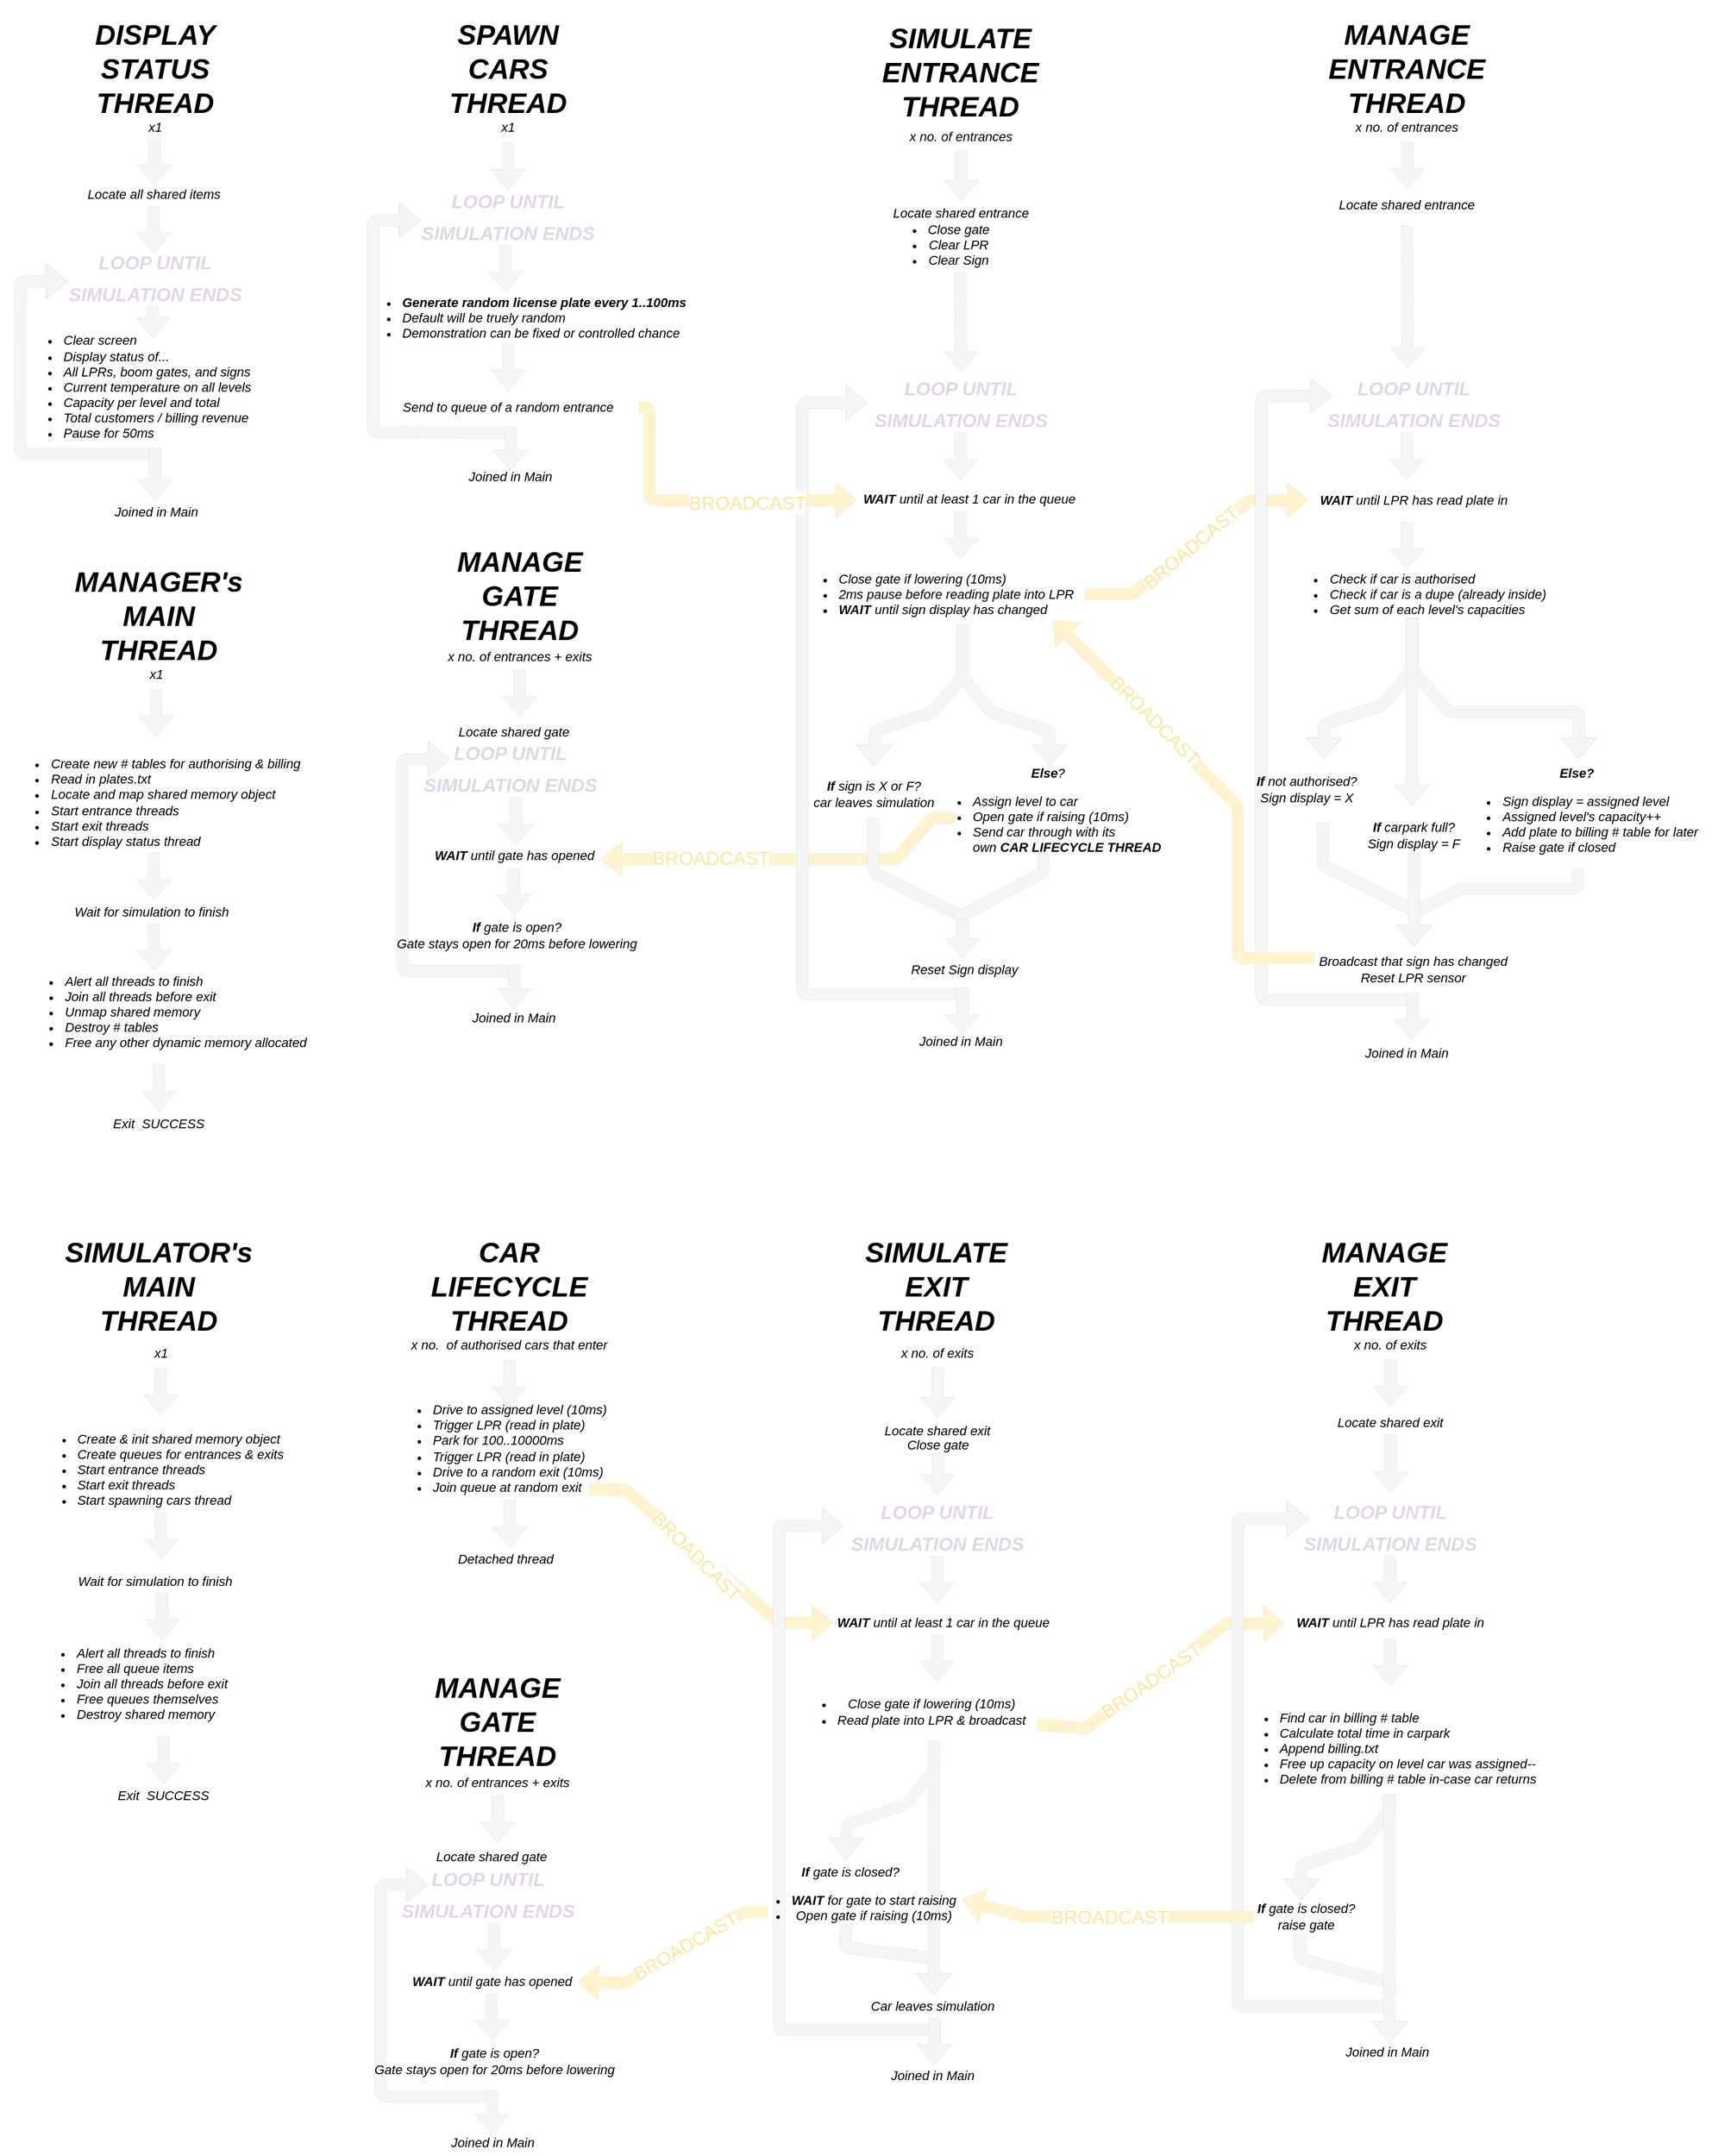 <mxfile version="15.4.1" type="device"><diagram id="C3KbTGsKH0nYORFse8dO" name="Page-1"><mxGraphModel dx="3594" dy="668" grid="1" gridSize="10" guides="1" tooltips="1" connect="1" arrows="1" fold="1" page="1" pageScale="1" pageWidth="827" pageHeight="1169" math="0" shadow="0"><root><mxCell id="0"/><mxCell id="1" parent="0"/><mxCell id="EfXV0YXPa9uNddADQmD--221" value="" style="shape=flexArrow;endArrow=classic;html=1;fillColor=#fff2cc;strokeColor=#d6b656;endSize=6;startSize=6;sketch=0;rounded=1;shadow=0;strokeWidth=0;entryX=0;entryY=0.5;entryDx=0;entryDy=0;" edge="1" parent="1" target="EfXV0YXPa9uNddADQmD--163"><mxGeometry width="50" height="50" relative="1" as="geometry"><mxPoint x="-1971.5" y="1290.75" as="sourcePoint"/><mxPoint x="-1775.25" y="1290.75" as="targetPoint"/><Array as="points"><mxPoint x="-1940" y="1291"/><mxPoint x="-1810" y="1404"/></Array></mxGeometry></mxCell><mxCell id="EfXV0YXPa9uNddADQmD--222" value="&lt;font color=&quot;#ffe599&quot;&gt;BROADCAST&lt;/font&gt;" style="edgeLabel;html=1;align=center;verticalAlign=middle;resizable=0;points=[];fontSize=16;fontColor=#D5E8D4;rotation=45;" vertex="1" connectable="0" parent="EfXV0YXPa9uNddADQmD--221"><mxGeometry x="-0.243" y="-1" relative="1" as="geometry"><mxPoint x="13" y="14" as="offset"/></mxGeometry></mxCell><mxCell id="EfXV0YXPa9uNddADQmD--130" value="" style="shape=flexArrow;endArrow=classic;html=1;fillColor=#f5f5f5;strokeColor=#666666;endSize=6;startSize=6;sketch=0;rounded=1;shadow=0;strokeWidth=0;" edge="1" parent="1"><mxGeometry width="50" height="50" relative="1" as="geometry"><mxPoint x="-2041.18" y="392.2" as="sourcePoint"/><mxPoint x="-2114.93" y="212.0" as="targetPoint"/><Array as="points"><mxPoint x="-2154.93" y="392"/><mxPoint x="-2154.93" y="212.0"/></Array></mxGeometry></mxCell><mxCell id="EfXV0YXPa9uNddADQmD--95" value="" style="shape=flexArrow;endArrow=none;html=1;fillColor=#f5f5f5;strokeColor=#666666;endSize=6;startSize=6;sketch=0;rounded=1;shadow=0;strokeWidth=0;endFill=0;exitX=0.589;exitY=1.107;exitDx=0;exitDy=0;exitPerimeter=0;" edge="1" parent="1" source="EfXV0YXPa9uNddADQmD--106"><mxGeometry width="50" height="50" relative="1" as="geometry"><mxPoint x="-1347.75" y="700" as="sourcePoint"/><mxPoint x="-1267.75" y="800" as="targetPoint"/><Array as="points"><mxPoint x="-1347.75" y="760"/></Array></mxGeometry></mxCell><mxCell id="EfXV0YXPa9uNddADQmD--96" value="" style="shape=flexArrow;endArrow=none;html=1;fillColor=#f5f5f5;strokeColor=#666666;endSize=6;startSize=6;sketch=0;rounded=1;shadow=0;strokeWidth=0;endFill=0;exitX=0.5;exitY=1;exitDx=0;exitDy=0;" edge="1" parent="1" source="EfXV0YXPa9uNddADQmD--98"><mxGeometry width="50" height="50" relative="1" as="geometry"><mxPoint x="-1203" y="750" as="sourcePoint"/><mxPoint x="-1270" y="800" as="targetPoint"/><Array as="points"><mxPoint x="-1131" y="780"/><mxPoint x="-1230" y="780"/></Array></mxGeometry></mxCell><mxCell id="EfXV0YXPa9uNddADQmD--64" value="" style="shape=flexArrow;endArrow=classic;html=1;fillColor=#fff2cc;strokeColor=#d6b656;endSize=6;startSize=6;sketch=0;rounded=1;shadow=0;strokeWidth=0;entryX=1;entryY=0.5;entryDx=0;entryDy=0;" edge="1" parent="1"><mxGeometry width="50" height="50" relative="1" as="geometry"><mxPoint x="-1660" y="720" as="sourcePoint"/><mxPoint x="-1961.5" y="755.005" as="targetPoint"/><Array as="points"><mxPoint x="-1680" y="720"/><mxPoint x="-1710" y="755"/></Array></mxGeometry></mxCell><mxCell id="EfXV0YXPa9uNddADQmD--65" value="&lt;font color=&quot;#ffe599&quot;&gt;BROADCAST&lt;/font&gt;" style="edgeLabel;html=1;align=center;verticalAlign=middle;resizable=0;points=[];fontSize=16;fontColor=#D5E8D4;" vertex="1" connectable="0" parent="EfXV0YXPa9uNddADQmD--64"><mxGeometry x="-0.243" y="-1" relative="1" as="geometry"><mxPoint x="-104" as="offset"/></mxGeometry></mxCell><mxCell id="EfXV0YXPa9uNddADQmD--2" value="&lt;h1&gt;&lt;i&gt;SIMULATE ENTRANCE THREAD&lt;/i&gt;&lt;/h1&gt;" style="text;html=1;strokeColor=none;fillColor=none;spacing=5;spacingTop=-20;whiteSpace=wrap;overflow=hidden;rounded=0;align=center;" vertex="1" parent="1"><mxGeometry x="-1747.57" y="38" width="184.87" height="100" as="geometry"/></mxCell><mxCell id="EfXV0YXPa9uNddADQmD--3" value="&lt;h1&gt;&lt;i style=&quot;font-size: 12px ; font-weight: normal&quot;&gt;&lt;font style=&quot;font-size: 11px&quot;&gt;x&lt;/font&gt;&lt;/i&gt;&lt;i style=&quot;font-size: 12px ; font-weight: normal&quot;&gt;&lt;font style=&quot;font-size: 11px&quot;&gt;&amp;nbsp;no. of entrances&lt;/font&gt;&lt;/i&gt;&lt;/h1&gt;" style="text;html=1;strokeColor=none;fillColor=none;align=center;verticalAlign=middle;whiteSpace=wrap;rounded=0;fontSize=11;" vertex="1" parent="1"><mxGeometry x="-1710.13" y="122.5" width="110" height="30" as="geometry"/></mxCell><mxCell id="EfXV0YXPa9uNddADQmD--4" value="&lt;h1&gt;&lt;i&gt;MANAGE ENTRANCE THREAD&lt;/i&gt;&lt;/h1&gt;" style="text;html=1;strokeColor=none;fillColor=none;spacing=5;spacingTop=-20;whiteSpace=wrap;overflow=hidden;rounded=0;align=center;" vertex="1" parent="1"><mxGeometry x="-1385.88" y="35.45" width="220" height="100" as="geometry"/></mxCell><mxCell id="EfXV0YXPa9uNddADQmD--5" value="&lt;h1&gt;&lt;i style=&quot;font-size: 12px ; font-weight: normal&quot;&gt;&lt;font style=&quot;font-size: 11px&quot;&gt;x&lt;/font&gt;&lt;/i&gt;&lt;i style=&quot;font-size: 12px ; font-weight: normal&quot;&gt;&lt;font style=&quot;font-size: 11px&quot;&gt;&amp;nbsp;no. of entrances&lt;/font&gt;&lt;/i&gt;&lt;/h1&gt;" style="text;html=1;strokeColor=none;fillColor=none;align=center;verticalAlign=middle;whiteSpace=wrap;rounded=0;fontSize=11;" vertex="1" parent="1"><mxGeometry x="-1330.88" y="115.45" width="110" height="30" as="geometry"/></mxCell><mxCell id="EfXV0YXPa9uNddADQmD--6" value="" style="shape=flexArrow;endArrow=classic;html=1;fillColor=#f5f5f5;strokeColor=#666666;exitX=0.5;exitY=1;exitDx=0;exitDy=0;entryX=0.5;entryY=0;entryDx=0;entryDy=0;endSize=6;startSize=6;sketch=0;rounded=1;shadow=0;strokeWidth=0;" edge="1" parent="1" source="EfXV0YXPa9uNddADQmD--3" target="EfXV0YXPa9uNddADQmD--30"><mxGeometry width="50" height="50" relative="1" as="geometry"><mxPoint x="-1650.83" y="176.67" as="sourcePoint"/><mxPoint x="-1650" y="192.67" as="targetPoint"/><Array as="points"/></mxGeometry></mxCell><mxCell id="EfXV0YXPa9uNddADQmD--13" value="" style="shape=flexArrow;endArrow=classic;html=1;fillColor=#f5f5f5;strokeColor=#666666;exitX=0.5;exitY=1;exitDx=0;exitDy=0;strokeWidth=0;" edge="1" parent="1" source="EfXV0YXPa9uNddADQmD--5"><mxGeometry width="50" height="50" relative="1" as="geometry"><mxPoint x="-1269.68" y="152.7" as="sourcePoint"/><mxPoint x="-1276" y="186" as="targetPoint"/></mxGeometry></mxCell><mxCell id="EfXV0YXPa9uNddADQmD--18" value="" style="shape=flexArrow;endArrow=classic;html=1;fillColor=#f5f5f5;strokeColor=#666666;exitX=0.5;exitY=1;exitDx=0;exitDy=0;endSize=6;startSize=6;sketch=0;rounded=1;shadow=0;strokeWidth=0;" edge="1" parent="1"><mxGeometry width="50" height="50" relative="1" as="geometry"><mxPoint x="-1276.13" y="216.5" as="sourcePoint"/><mxPoint x="-1275.63" y="338.25" as="targetPoint"/><Array as="points"/></mxGeometry></mxCell><mxCell id="EfXV0YXPa9uNddADQmD--21" value="&lt;ul&gt;&lt;li&gt;&lt;i&gt;Close gate&lt;/i&gt;&lt;br&gt;&lt;/li&gt;&lt;li&gt;&lt;i&gt;Clear LPR&lt;/i&gt;&lt;br&gt;&lt;/li&gt;&lt;li&gt;&lt;i&gt;Clear Sign&lt;/i&gt;&lt;br&gt;&lt;/li&gt;&lt;/ul&gt;" style="text;html=1;strokeColor=none;fillColor=none;align=center;verticalAlign=middle;whiteSpace=wrap;rounded=0;fontSize=11;" vertex="1" parent="1"><mxGeometry x="-1735.13" y="209.45" width="116.38" height="46.17" as="geometry"/></mxCell><mxCell id="EfXV0YXPa9uNddADQmD--22" value="" style="shape=flexArrow;endArrow=classic;html=1;fillColor=#f5f5f5;strokeColor=#666666;entryX=0.5;entryY=0;entryDx=0;entryDy=0;endSize=6;startSize=6;sketch=0;rounded=1;shadow=0;strokeWidth=0;exitX=0.683;exitY=1.015;exitDx=0;exitDy=0;exitPerimeter=0;" edge="1" parent="1" source="EfXV0YXPa9uNddADQmD--21" target="EfXV0YXPa9uNddADQmD--25"><mxGeometry width="50" height="50" relative="1" as="geometry"><mxPoint x="-1630" y="270" as="sourcePoint"/><mxPoint x="-1650.5" y="346.67" as="targetPoint"/><Array as="points"/></mxGeometry></mxCell><mxCell id="EfXV0YXPa9uNddADQmD--25" value="&lt;h1&gt;&lt;i&gt;&lt;font style=&quot;font-size: 16px&quot; color=&quot;#e1d5e7&quot;&gt;LOOP UNTIL SIMULATION ENDS&lt;/font&gt;&lt;/i&gt;&lt;/h1&gt;" style="text;html=1;strokeColor=none;fillColor=none;align=center;verticalAlign=middle;whiteSpace=wrap;rounded=0;fontSize=11;" vertex="1" parent="1"><mxGeometry x="-1735.13" y="341.67" width="160" height="51" as="geometry"/></mxCell><mxCell id="EfXV0YXPa9uNddADQmD--26" value="&lt;h1&gt;&lt;i&gt;&lt;font style=&quot;font-size: 16px&quot; color=&quot;#e1d5e7&quot;&gt;LOOP UNTIL SIMULATION ENDS&lt;/font&gt;&lt;/i&gt;&lt;/h1&gt;" style="text;html=1;strokeColor=none;fillColor=none;align=center;verticalAlign=middle;whiteSpace=wrap;rounded=0;fontSize=11;" vertex="1" parent="1"><mxGeometry x="-1350.01" y="341.67" width="160" height="51" as="geometry"/></mxCell><mxCell id="EfXV0YXPa9uNddADQmD--27" value="" style="shape=flexArrow;endArrow=classic;html=1;fillColor=#f5f5f5;strokeColor=#666666;exitX=0.5;exitY=1;exitDx=0;exitDy=0;entryX=0.5;entryY=0;entryDx=0;entryDy=0;endSize=6;startSize=6;sketch=0;rounded=1;shadow=0;strokeWidth=0;" edge="1" parent="1"><mxGeometry width="50" height="50" relative="1" as="geometry"><mxPoint x="-1655.63" y="392.67" as="sourcePoint"/><mxPoint x="-1655.63" y="433.17" as="targetPoint"/><Array as="points"/></mxGeometry></mxCell><mxCell id="EfXV0YXPa9uNddADQmD--28" value="" style="shape=flexArrow;endArrow=classic;html=1;fillColor=#f5f5f5;strokeColor=#666666;exitX=0.5;exitY=1;exitDx=0;exitDy=0;entryX=0.5;entryY=0;entryDx=0;entryDy=0;endSize=6;startSize=6;sketch=0;rounded=1;shadow=0;strokeWidth=0;" edge="1" parent="1"><mxGeometry width="50" height="50" relative="1" as="geometry"><mxPoint x="-1276.12" y="392.67" as="sourcePoint"/><mxPoint x="-1276.12" y="433.17" as="targetPoint"/><Array as="points"/></mxGeometry></mxCell><mxCell id="EfXV0YXPa9uNddADQmD--29" value="&lt;i&gt;&lt;b&gt;WAIT &lt;/b&gt;until at least 1 car in the queue&lt;/i&gt;" style="text;html=1;strokeColor=none;fillColor=none;align=left;verticalAlign=middle;whiteSpace=wrap;rounded=0;fontSize=11;" vertex="1" parent="1"><mxGeometry x="-1740.13" y="439.6" width="223.75" height="19.4" as="geometry"/></mxCell><mxCell id="EfXV0YXPa9uNddADQmD--30" value="&lt;i&gt;Locate shared entrance&lt;/i&gt;" style="text;html=1;strokeColor=none;fillColor=none;align=center;verticalAlign=middle;whiteSpace=wrap;rounded=0;fontSize=11;" vertex="1" parent="1"><mxGeometry x="-1720.13" y="195.83" width="130" height="20.67" as="geometry"/></mxCell><mxCell id="EfXV0YXPa9uNddADQmD--31" value="&lt;i&gt;Locate shared entrance&lt;/i&gt;" style="text;html=1;strokeColor=none;fillColor=none;align=center;verticalAlign=middle;whiteSpace=wrap;rounded=0;fontSize=11;" vertex="1" parent="1"><mxGeometry x="-1340.88" y="188.78" width="130" height="20.67" as="geometry"/></mxCell><mxCell id="EfXV0YXPa9uNddADQmD--32" value="&lt;i&gt;&lt;b&gt;WAIT &lt;/b&gt;until LPR has read plate in&lt;/i&gt;" style="text;html=1;strokeColor=none;fillColor=none;align=center;verticalAlign=middle;whiteSpace=wrap;rounded=0;fontSize=11;" vertex="1" parent="1"><mxGeometry x="-1356.88" y="440" width="173.75" height="19.4" as="geometry"/></mxCell><mxCell id="EfXV0YXPa9uNddADQmD--33" value="&lt;div style=&quot;text-align: left&quot;&gt;&lt;ul&gt;&lt;li&gt;&lt;i&gt;Close gate if lowering (10ms)&lt;/i&gt;&lt;br&gt;&lt;/li&gt;&lt;li&gt;&lt;i&gt;2ms pause before reading plate into LPR&lt;/i&gt;&lt;br&gt;&lt;/li&gt;&lt;li&gt;&lt;i&gt;&lt;b&gt;WAIT&amp;nbsp;&lt;/b&gt;until sign display has changed&lt;/i&gt;&lt;br&gt;&lt;/li&gt;&lt;/ul&gt;&lt;/div&gt;" style="text;html=1;strokeColor=none;fillColor=none;align=center;verticalAlign=middle;whiteSpace=wrap;rounded=0;fontSize=11;" vertex="1" parent="1"><mxGeometry x="-1830" y="509.1" width="302" height="40.9" as="geometry"/></mxCell><mxCell id="EfXV0YXPa9uNddADQmD--41" value="" style="shape=flexArrow;endArrow=classic;html=1;fillColor=#f5f5f5;strokeColor=#666666;endSize=6;startSize=6;sketch=0;rounded=1;shadow=0;strokeWidth=0;" edge="1" parent="1"><mxGeometry width="50" height="50" relative="1" as="geometry"><mxPoint x="-1654" y="556" as="sourcePoint"/><mxPoint x="-1729" y="676" as="targetPoint"/><Array as="points"><mxPoint x="-1654" y="600"/><mxPoint x="-1679" y="630"/><mxPoint x="-1729" y="646"/></Array></mxGeometry></mxCell><mxCell id="EfXV0YXPa9uNddADQmD--42" value="" style="shape=flexArrow;endArrow=classic;html=1;fillColor=#f5f5f5;strokeColor=#666666;endSize=6;startSize=6;sketch=0;rounded=1;shadow=0;strokeWidth=0;" edge="1" parent="1"><mxGeometry width="50" height="50" relative="1" as="geometry"><mxPoint x="-1654" y="556" as="sourcePoint"/><mxPoint x="-1580" y="676" as="targetPoint"/><Array as="points"><mxPoint x="-1654" y="600"/><mxPoint x="-1630" y="630"/><mxPoint x="-1580" y="646"/><mxPoint x="-1580" y="656"/></Array></mxGeometry></mxCell><mxCell id="EfXV0YXPa9uNddADQmD--43" value="" style="shape=flexArrow;endArrow=none;html=1;fillColor=#f5f5f5;strokeColor=#666666;endSize=6;startSize=6;sketch=0;rounded=1;shadow=0;strokeWidth=0;endFill=0;" edge="1" parent="1"><mxGeometry width="50" height="50" relative="1" as="geometry"><mxPoint x="-1730" y="720" as="sourcePoint"/><mxPoint x="-1650" y="806" as="targetPoint"/><Array as="points"><mxPoint x="-1730" y="766"/></Array></mxGeometry></mxCell><mxCell id="EfXV0YXPa9uNddADQmD--44" value="" style="shape=flexArrow;endArrow=none;html=1;fillColor=#f5f5f5;strokeColor=#666666;endSize=6;startSize=6;sketch=0;rounded=1;shadow=0;strokeWidth=0;endFill=0;" edge="1" parent="1"><mxGeometry width="50" height="50" relative="1" as="geometry"><mxPoint x="-1585" y="750" as="sourcePoint"/><mxPoint x="-1660" y="806" as="targetPoint"/><Array as="points"><mxPoint x="-1585" y="766"/></Array></mxGeometry></mxCell><mxCell id="EfXV0YXPa9uNddADQmD--45" value="" style="shape=flexArrow;endArrow=classic;html=1;fillColor=#f5f5f5;strokeColor=#666666;endSize=6;startSize=6;sketch=0;rounded=1;shadow=0;strokeWidth=0;" edge="1" parent="1"><mxGeometry width="50" height="50" relative="1" as="geometry"><mxPoint x="-1654" y="806" as="sourcePoint"/><mxPoint x="-1654" y="840" as="targetPoint"/><Array as="points"/></mxGeometry></mxCell><mxCell id="EfXV0YXPa9uNddADQmD--46" value="" style="shape=flexArrow;endArrow=classic;html=1;fillColor=#f5f5f5;strokeColor=#666666;endSize=6;startSize=6;sketch=0;rounded=1;shadow=0;strokeWidth=0;entryX=0;entryY=0.5;entryDx=0;entryDy=0;" edge="1" parent="1" target="EfXV0YXPa9uNddADQmD--25"><mxGeometry width="50" height="50" relative="1" as="geometry"><mxPoint x="-1657" y="870" as="sourcePoint"/><mxPoint x="-1659.5" y="1151.75" as="targetPoint"/><Array as="points"><mxPoint x="-1790" y="870"/><mxPoint x="-1790" y="367"/></Array></mxGeometry></mxCell><mxCell id="EfXV0YXPa9uNddADQmD--51" value="" style="shape=flexArrow;endArrow=classic;html=1;fillColor=#f5f5f5;strokeColor=#666666;exitX=0.5;exitY=1;exitDx=0;exitDy=0;entryX=0.5;entryY=0;entryDx=0;entryDy=0;endSize=6;startSize=6;sketch=0;rounded=1;shadow=0;strokeWidth=0;" edge="1" parent="1"><mxGeometry width="50" height="50" relative="1" as="geometry"><mxPoint x="-1655.63" y="459.5" as="sourcePoint"/><mxPoint x="-1655.63" y="500.0" as="targetPoint"/><Array as="points"/></mxGeometry></mxCell><mxCell id="EfXV0YXPa9uNddADQmD--52" value="" style="shape=flexArrow;endArrow=classic;html=1;fillColor=#fff2cc;strokeColor=#d6b656;endSize=6;startSize=6;sketch=0;rounded=1;shadow=0;strokeWidth=0;" edge="1" parent="1"><mxGeometry width="50" height="50" relative="1" as="geometry"><mxPoint x="-1550" y="530" as="sourcePoint"/><mxPoint x="-1360" y="450" as="targetPoint"/><Array as="points"><mxPoint x="-1510" y="530"/><mxPoint x="-1410" y="450"/></Array></mxGeometry></mxCell><mxCell id="EfXV0YXPa9uNddADQmD--53" value="&lt;font color=&quot;#ffe599&quot;&gt;BROADCAST&lt;/font&gt;" style="edgeLabel;html=1;align=center;verticalAlign=middle;resizable=0;points=[];fontSize=16;fontColor=#D5E8D4;rotation=-40;" vertex="1" connectable="0" parent="EfXV0YXPa9uNddADQmD--52"><mxGeometry x="-0.243" y="-1" relative="1" as="geometry"><mxPoint x="16" y="-14" as="offset"/></mxGeometry></mxCell><mxCell id="EfXV0YXPa9uNddADQmD--54" value="" style="shape=flexArrow;endArrow=classic;html=1;fillColor=#fff2cc;strokeColor=#d6b656;endSize=6;startSize=6;sketch=0;rounded=1;shadow=0;strokeWidth=0;exitX=1;exitY=0.5;exitDx=0;exitDy=0;" edge="1" parent="1" source="EfXV0YXPa9uNddADQmD--124"><mxGeometry width="50" height="50" relative="1" as="geometry"><mxPoint x="-1950" y="450" as="sourcePoint"/><mxPoint x="-1743.75" y="450" as="targetPoint"/><Array as="points"><mxPoint x="-1920" y="371"/><mxPoint x="-1920" y="450"/></Array></mxGeometry></mxCell><mxCell id="EfXV0YXPa9uNddADQmD--55" value="&lt;font color=&quot;#ffe599&quot;&gt;BROADCAST&lt;/font&gt;" style="edgeLabel;html=1;align=center;verticalAlign=middle;resizable=0;points=[];fontSize=16;fontColor=#D5E8D4;" vertex="1" connectable="0" parent="EfXV0YXPa9uNddADQmD--54"><mxGeometry x="-0.243" y="-1" relative="1" as="geometry"><mxPoint x="71" y="1" as="offset"/></mxGeometry></mxCell><mxCell id="EfXV0YXPa9uNddADQmD--56" value="&lt;h1&gt;&lt;i&gt;SPAWN CARS THREAD&lt;/i&gt;&lt;/h1&gt;" style="text;html=1;strokeColor=none;fillColor=none;spacing=5;spacingTop=-20;whiteSpace=wrap;overflow=hidden;rounded=0;align=center;" vertex="1" parent="1"><mxGeometry x="-2115" y="35.45" width="150" height="100" as="geometry"/></mxCell><mxCell id="EfXV0YXPa9uNddADQmD--57" value="&lt;h1&gt;&lt;span style=&quot;font-size: 11px ; font-weight: normal&quot;&gt;&lt;i&gt;x1&lt;/i&gt;&lt;/span&gt;&lt;/h1&gt;" style="text;html=1;strokeColor=none;fillColor=none;align=center;verticalAlign=middle;whiteSpace=wrap;rounded=0;fontSize=11;" vertex="1" parent="1"><mxGeometry x="-2095" y="115.45" width="110" height="30" as="geometry"/></mxCell><mxCell id="EfXV0YXPa9uNddADQmD--58" value="" style="shape=flexArrow;endArrow=classic;html=1;fillColor=#f5f5f5;strokeColor=#666666;exitX=0.5;exitY=1;exitDx=0;exitDy=0;entryX=0.5;entryY=0;entryDx=0;entryDy=0;endSize=6;startSize=6;sketch=0;rounded=1;shadow=0;strokeWidth=0;" edge="1" parent="1"><mxGeometry width="50" height="50" relative="1" as="geometry"><mxPoint x="-2040.5" y="146.2" as="sourcePoint"/><mxPoint x="-2040.5" y="186.7" as="targetPoint"/><Array as="points"/></mxGeometry></mxCell><mxCell id="EfXV0YXPa9uNddADQmD--59" value="&lt;i&gt;&lt;b&gt;If &lt;/b&gt;sign is X or F?&lt;br&gt;&lt;/i&gt;&lt;i&gt;car leaves simulation&lt;/i&gt;&lt;i&gt;&lt;br&gt;&lt;/i&gt;" style="text;html=1;strokeColor=none;fillColor=none;align=center;verticalAlign=middle;whiteSpace=wrap;rounded=0;fontSize=11;" vertex="1" parent="1"><mxGeometry x="-1804" y="675.42" width="150" height="48.2" as="geometry"/></mxCell><mxCell id="EfXV0YXPa9uNddADQmD--60" value="&lt;i&gt;&lt;b&gt;Else&lt;/b&gt;&lt;/i&gt;&lt;i style=&quot;font-weight: bold&quot;&gt;&lt;span style=&quot;font-weight: normal&quot;&gt;?&lt;/span&gt;&lt;/i&gt;&lt;i&gt;&lt;b&gt;&lt;br&gt;&lt;div style=&quot;text-align: left&quot;&gt;&lt;ul&gt;&lt;li&gt;&lt;i style=&quot;font-weight: normal ; text-align: center&quot;&gt;&lt;b&gt;&lt;div style=&quot;text-align: left ; display: inline&quot;&gt;&lt;i style=&quot;font-weight: normal&quot;&gt;Assign level to car&lt;/i&gt;&lt;/div&gt;&lt;/b&gt;&lt;/i&gt;&lt;br&gt;&lt;/li&gt;&lt;li&gt;&lt;i style=&quot;font-weight: normal&quot;&gt;Open gate if raising (10ms)&lt;/i&gt;&lt;br&gt;&lt;/li&gt;&lt;li&gt;&lt;i style=&quot;font-weight: normal&quot;&gt;Send car through with its own&amp;nbsp;&lt;/i&gt;&lt;i style=&quot;font-weight: normal&quot;&gt;&lt;b&gt;CAR LIFECYCLE THREAD&lt;/b&gt;&lt;/i&gt;&lt;/li&gt;&lt;/ul&gt;&lt;/div&gt;&lt;/b&gt;&lt;/i&gt;" style="text;html=1;strokeColor=none;fillColor=none;align=center;verticalAlign=middle;whiteSpace=wrap;rounded=0;fontSize=11;" vertex="1" parent="1"><mxGeometry x="-1686.38" y="678.8" width="210" height="81.2" as="geometry"/></mxCell><mxCell id="EfXV0YXPa9uNddADQmD--62" value="" style="shape=flexArrow;endArrow=classic;html=1;fillColor=#f5f5f5;strokeColor=#666666;exitX=0.5;exitY=1;exitDx=0;exitDy=0;entryX=0.5;entryY=0;entryDx=0;entryDy=0;endSize=6;startSize=6;sketch=0;rounded=1;shadow=0;strokeWidth=0;" edge="1" parent="1"><mxGeometry width="50" height="50" relative="1" as="geometry"><mxPoint x="-1654" y="864.4" as="sourcePoint"/><mxPoint x="-1654" y="904.9" as="targetPoint"/><Array as="points"/></mxGeometry></mxCell><mxCell id="EfXV0YXPa9uNddADQmD--66" value="&lt;h1&gt;&lt;i&gt;MANAGE GATE THREAD&lt;/i&gt;&lt;/h1&gt;" style="text;html=1;strokeColor=none;fillColor=none;spacing=5;spacingTop=-20;whiteSpace=wrap;overflow=hidden;rounded=0;align=center;" vertex="1" parent="1"><mxGeometry x="-2105" y="483.35" width="150" height="100" as="geometry"/></mxCell><mxCell id="EfXV0YXPa9uNddADQmD--67" value="&lt;h1&gt;&lt;span style=&quot;font-size: 11px ; font-weight: normal&quot;&gt;&lt;i&gt;x no. of entrances + exits&lt;/i&gt;&lt;/span&gt;&lt;/h1&gt;" style="text;html=1;strokeColor=none;fillColor=none;align=center;verticalAlign=middle;whiteSpace=wrap;rounded=0;fontSize=11;" vertex="1" parent="1"><mxGeometry x="-2100" y="565.35" width="140" height="30" as="geometry"/></mxCell><mxCell id="EfXV0YXPa9uNddADQmD--68" value="" style="shape=flexArrow;endArrow=classic;html=1;fillColor=#f5f5f5;strokeColor=#666666;exitX=0.5;exitY=1;exitDx=0;exitDy=0;entryX=0.5;entryY=0;entryDx=0;entryDy=0;endSize=6;startSize=6;sketch=0;rounded=1;shadow=0;strokeWidth=0;" edge="1" parent="1"><mxGeometry width="50" height="50" relative="1" as="geometry"><mxPoint x="-2030.5" y="594.1" as="sourcePoint"/><mxPoint x="-2030.5" y="634.6" as="targetPoint"/><Array as="points"/></mxGeometry></mxCell><mxCell id="EfXV0YXPa9uNddADQmD--69" value="&lt;i&gt;Locate shared gate&lt;/i&gt;" style="text;html=1;strokeColor=none;fillColor=none;align=center;verticalAlign=middle;whiteSpace=wrap;rounded=0;fontSize=11;" vertex="1" parent="1"><mxGeometry x="-2100" y="636.18" width="130" height="20.67" as="geometry"/></mxCell><mxCell id="EfXV0YXPa9uNddADQmD--71" value="&lt;h1&gt;&lt;i&gt;&lt;font style=&quot;font-size: 16px&quot; color=&quot;#e1d5e7&quot;&gt;LOOP UNTIL SIMULATION ENDS&lt;/font&gt;&lt;/i&gt;&lt;/h1&gt;" style="text;html=1;strokeColor=none;fillColor=none;align=center;verticalAlign=middle;whiteSpace=wrap;rounded=0;fontSize=11;" vertex="1" parent="1"><mxGeometry x="-2118.5" y="651.8" width="160" height="51" as="geometry"/></mxCell><mxCell id="EfXV0YXPa9uNddADQmD--72" value="" style="shape=flexArrow;endArrow=classic;html=1;fillColor=#f5f5f5;strokeColor=#666666;exitX=0.5;exitY=1;exitDx=0;exitDy=0;entryX=0.5;entryY=0;entryDx=0;entryDy=0;endSize=6;startSize=6;sketch=0;rounded=1;shadow=0;strokeWidth=0;" edge="1" parent="1"><mxGeometry width="50" height="50" relative="1" as="geometry"><mxPoint x="-2033.5" y="702.85" as="sourcePoint"/><mxPoint x="-2033.5" y="743.35" as="targetPoint"/><Array as="points"/></mxGeometry></mxCell><mxCell id="EfXV0YXPa9uNddADQmD--73" value="&lt;i&gt;WAIT &lt;span style=&quot;font-weight: normal&quot;&gt;until gate has opened&lt;/span&gt;&lt;/i&gt;" style="text;html=1;strokeColor=none;fillColor=none;align=center;verticalAlign=middle;whiteSpace=wrap;rounded=0;fontSize=11;fontStyle=1" vertex="1" parent="1"><mxGeometry x="-2134.25" y="741.2" width="198.5" height="22.17" as="geometry"/></mxCell><mxCell id="EfXV0YXPa9uNddADQmD--74" value="" style="shape=flexArrow;endArrow=classic;html=1;fillColor=#f5f5f5;strokeColor=#666666;endSize=6;startSize=6;sketch=0;rounded=1;shadow=0;strokeWidth=0;" edge="1" parent="1"><mxGeometry width="50" height="50" relative="1" as="geometry"><mxPoint x="-2035" y="850" as="sourcePoint"/><mxPoint x="-2090" y="670" as="targetPoint"/><Array as="points"><mxPoint x="-2130" y="850"/><mxPoint x="-2130" y="670"/></Array></mxGeometry></mxCell><mxCell id="EfXV0YXPa9uNddADQmD--75" value="&lt;i&gt;If&lt;span style=&quot;font-weight: normal&quot;&gt; gate is open?&lt;br&gt;&lt;/span&gt;&lt;/i&gt;&lt;i&gt;&lt;span style=&quot;font-weight: normal&quot;&gt;Gate stays open for 20ms before lowering&lt;/span&gt;&lt;/i&gt;&lt;i&gt;&lt;span style=&quot;font-weight: normal&quot;&gt;&lt;br&gt;&lt;/span&gt;&lt;/i&gt;" style="text;html=1;strokeColor=none;fillColor=none;align=center;verticalAlign=middle;whiteSpace=wrap;rounded=0;fontSize=11;fontStyle=1" vertex="1" parent="1"><mxGeometry x="-2136.12" y="800" width="207" height="40" as="geometry"/></mxCell><mxCell id="EfXV0YXPa9uNddADQmD--76" value="" style="shape=flexArrow;endArrow=classic;html=1;fillColor=#f5f5f5;strokeColor=#666666;exitX=0.5;exitY=1;exitDx=0;exitDy=0;endSize=6;startSize=6;sketch=0;rounded=1;shadow=0;strokeWidth=0;" edge="1" parent="1"><mxGeometry width="50" height="50" relative="1" as="geometry"><mxPoint x="-2035.5" y="762.75" as="sourcePoint"/><mxPoint x="-2035" y="803.25" as="targetPoint"/><Array as="points"/></mxGeometry></mxCell><mxCell id="EfXV0YXPa9uNddADQmD--77" value="" style="shape=flexArrow;endArrow=classic;html=1;fillColor=#f5f5f5;strokeColor=#666666;entryX=0.5;entryY=0;entryDx=0;entryDy=0;endSize=6;startSize=6;sketch=0;rounded=1;shadow=0;strokeWidth=0;" edge="1" parent="1"><mxGeometry width="50" height="50" relative="1" as="geometry"><mxPoint x="-2035" y="845" as="sourcePoint"/><mxPoint x="-2035.5" y="883" as="targetPoint"/><Array as="points"/></mxGeometry></mxCell><mxCell id="EfXV0YXPa9uNddADQmD--78" value="&lt;i&gt;Joined in Main&lt;/i&gt;&lt;i&gt;&lt;br&gt;&lt;/i&gt;" style="text;html=1;strokeColor=none;fillColor=none;align=center;verticalAlign=middle;whiteSpace=wrap;rounded=0;fontSize=11;" vertex="1" parent="1"><mxGeometry x="-2113.75" y="880" width="157.5" height="19.4" as="geometry"/></mxCell><mxCell id="EfXV0YXPa9uNddADQmD--79" value="&lt;i&gt;Joined in Main&lt;/i&gt;&lt;i&gt;&lt;br&gt;&lt;/i&gt;" style="text;html=1;strokeColor=none;fillColor=none;align=center;verticalAlign=middle;whiteSpace=wrap;rounded=0;fontSize=11;" vertex="1" parent="1"><mxGeometry x="-1733.75" y="900" width="157.5" height="19.4" as="geometry"/></mxCell><mxCell id="EfXV0YXPa9uNddADQmD--80" value="&lt;ul&gt;&lt;li style=&quot;text-align: left&quot;&gt;&lt;i&gt;Check if car is authorised&lt;/i&gt;&lt;br&gt;&lt;/li&gt;&lt;li style=&quot;text-align: left&quot;&gt;&lt;i&gt;Check if car is a dupe (already inside)&lt;/i&gt;&lt;br&gt;&lt;/li&gt;&lt;li&gt;&lt;div style=&quot;text-align: left&quot;&gt;&lt;i&gt;Get sum of each level's capacities&lt;/i&gt;&lt;/div&gt;&lt;/li&gt;&lt;/ul&gt;" style="text;html=1;strokeColor=none;fillColor=none;align=center;verticalAlign=middle;whiteSpace=wrap;rounded=0;fontSize=11;" vertex="1" parent="1"><mxGeometry x="-1393.45" y="509.1" width="246.88" height="40.9" as="geometry"/></mxCell><mxCell id="EfXV0YXPa9uNddADQmD--91" value="" style="shape=flexArrow;endArrow=classic;html=1;fillColor=#f5f5f5;strokeColor=#666666;exitX=0.5;exitY=1;exitDx=0;exitDy=0;entryX=0.5;entryY=0;entryDx=0;entryDy=0;endSize=6;startSize=6;sketch=0;rounded=1;shadow=0;strokeWidth=0;" edge="1" parent="1"><mxGeometry width="50" height="50" relative="1" as="geometry"><mxPoint x="-1276.12" y="468.6" as="sourcePoint"/><mxPoint x="-1276.12" y="509.1" as="targetPoint"/><Array as="points"/></mxGeometry></mxCell><mxCell id="EfXV0YXPa9uNddADQmD--92" value="" style="shape=flexArrow;endArrow=classic;html=1;fillColor=#f5f5f5;strokeColor=#666666;endSize=6;startSize=6;sketch=0;rounded=1;shadow=0;strokeWidth=0;entryX=0;entryY=0.5;entryDx=0;entryDy=0;" edge="1" parent="1"><mxGeometry width="50" height="50" relative="1" as="geometry"><mxPoint x="-1267" y="874.25" as="sourcePoint"/><mxPoint x="-1340" y="361.42" as="targetPoint"/><Array as="points"><mxPoint x="-1400" y="874.25"/><mxPoint x="-1400" y="361.25"/></Array></mxGeometry></mxCell><mxCell id="EfXV0YXPa9uNddADQmD--93" value="" style="shape=flexArrow;endArrow=classic;html=1;fillColor=#f5f5f5;strokeColor=#666666;endSize=6;startSize=6;sketch=0;rounded=1;shadow=0;strokeWidth=0;" edge="1" parent="1"><mxGeometry width="50" height="50" relative="1" as="geometry"><mxPoint x="-1271.75" y="550" as="sourcePoint"/><mxPoint x="-1346.75" y="670" as="targetPoint"/><Array as="points"><mxPoint x="-1271.75" y="594"/><mxPoint x="-1296.75" y="624"/><mxPoint x="-1346.75" y="640"/></Array></mxGeometry></mxCell><mxCell id="EfXV0YXPa9uNddADQmD--94" value="" style="shape=flexArrow;endArrow=classic;html=1;fillColor=#f5f5f5;strokeColor=#666666;endSize=6;startSize=6;sketch=0;rounded=1;shadow=0;strokeWidth=0;" edge="1" parent="1"><mxGeometry width="50" height="50" relative="1" as="geometry"><mxPoint x="-1271.75" y="550" as="sourcePoint"/><mxPoint x="-1130" y="670" as="targetPoint"/><Array as="points"><mxPoint x="-1271.75" y="594"/><mxPoint x="-1240" y="630"/><mxPoint x="-1130" y="630"/></Array></mxGeometry></mxCell><mxCell id="EfXV0YXPa9uNddADQmD--97" value="" style="shape=flexArrow;endArrow=classic;html=1;fillColor=#f5f5f5;strokeColor=#666666;endSize=6;startSize=6;sketch=0;rounded=1;shadow=0;strokeWidth=0;" edge="1" parent="1"><mxGeometry width="50" height="50" relative="1" as="geometry"><mxPoint x="-1270" y="750" as="sourcePoint"/><mxPoint x="-1270.18" y="829" as="targetPoint"/><Array as="points"><mxPoint x="-1270.18" y="789"/></Array></mxGeometry></mxCell><mxCell id="EfXV0YXPa9uNddADQmD--98" value="&lt;i&gt;&lt;b&gt;Else?&lt;br&gt;&lt;div&gt;&lt;ul&gt;&lt;li style=&quot;text-align: left&quot;&gt;&lt;i style=&quot;font-weight: normal&quot;&gt;&lt;b&gt;&lt;div style=&quot;display: inline&quot;&gt;&lt;i style=&quot;font-weight: normal&quot;&gt;Sign display = assigned level&lt;/i&gt;&lt;/div&gt;&lt;/b&gt;&lt;/i&gt;&lt;br&gt;&lt;/li&gt;&lt;li style=&quot;text-align: left&quot;&gt;&lt;i style=&quot;font-weight: normal&quot;&gt;Assigned level's capacity++&lt;/i&gt;&lt;br&gt;&lt;/li&gt;&lt;li style=&quot;text-align: left&quot;&gt;&lt;i style=&quot;font-weight: normal&quot;&gt;Add plate to billing # table for later&lt;/i&gt;&lt;br&gt;&lt;/li&gt;&lt;li style=&quot;text-align: left&quot;&gt;&lt;i style=&quot;font-weight: normal&quot;&gt;Raise gate if closed&lt;/i&gt;&lt;/li&gt;&lt;/ul&gt;&lt;/div&gt;&lt;/b&gt;&lt;/i&gt;" style="text;html=1;strokeColor=none;fillColor=none;align=center;verticalAlign=middle;whiteSpace=wrap;rounded=0;fontSize=11;" vertex="1" parent="1"><mxGeometry x="-1250" y="675.42" width="237.13" height="87.95" as="geometry"/></mxCell><mxCell id="EfXV0YXPa9uNddADQmD--99" value="&lt;i&gt;Broadcast that sign has changed&lt;br&gt;Reset LPR sensor&lt;/i&gt;&lt;i&gt;&lt;br&gt;&lt;/i&gt;" style="text;html=1;strokeColor=none;fillColor=none;align=center;verticalAlign=middle;whiteSpace=wrap;rounded=0;fontSize=11;" vertex="1" parent="1"><mxGeometry x="-1354.63" y="829" width="169.25" height="39.4" as="geometry"/></mxCell><mxCell id="EfXV0YXPa9uNddADQmD--100" value="" style="shape=flexArrow;endArrow=classic;html=1;fillColor=#f5f5f5;strokeColor=#666666;exitX=0.5;exitY=1;exitDx=0;exitDy=0;entryX=0.5;entryY=0;entryDx=0;entryDy=0;endSize=6;startSize=6;sketch=0;rounded=1;shadow=0;strokeWidth=0;" edge="1" parent="1"><mxGeometry width="50" height="50" relative="1" as="geometry"><mxPoint x="-1271.75" y="869" as="sourcePoint"/><mxPoint x="-1271.75" y="909.5" as="targetPoint"/><Array as="points"/></mxGeometry></mxCell><mxCell id="EfXV0YXPa9uNddADQmD--101" value="&lt;i&gt;Joined in Main&lt;/i&gt;&lt;i&gt;&lt;br&gt;&lt;/i&gt;" style="text;html=1;strokeColor=none;fillColor=none;align=center;verticalAlign=middle;whiteSpace=wrap;rounded=0;fontSize=11;" vertex="1" parent="1"><mxGeometry x="-1354.63" y="910" width="157.5" height="19.4" as="geometry"/></mxCell><mxCell id="EfXV0YXPa9uNddADQmD--104" value="&lt;i&gt;Reset Sign display&lt;/i&gt;" style="text;html=1;strokeColor=none;fillColor=none;align=center;verticalAlign=middle;whiteSpace=wrap;rounded=0;fontSize=11;" vertex="1" parent="1"><mxGeometry x="-1733.75" y="835.57" width="163.88" height="26.25" as="geometry"/></mxCell><mxCell id="EfXV0YXPa9uNddADQmD--105" value="" style="shape=flexArrow;endArrow=classic;html=1;fillColor=#f5f5f5;strokeColor=#666666;endSize=6;startSize=6;sketch=0;rounded=1;shadow=0;strokeWidth=0;" edge="1" parent="1"><mxGeometry width="50" height="50" relative="1" as="geometry"><mxPoint x="-1272" y="550" as="sourcePoint"/><mxPoint x="-1272" y="710" as="targetPoint"/><Array as="points"/></mxGeometry></mxCell><mxCell id="EfXV0YXPa9uNddADQmD--106" value="&lt;i&gt;If &lt;span style=&quot;font-weight: normal&quot;&gt;not authorised?&lt;br&gt;&lt;/span&gt;&lt;/i&gt;&lt;i&gt;&lt;span style=&quot;font-weight: normal&quot;&gt;Sign display = X&lt;/span&gt;&lt;/i&gt;&lt;i&gt;&lt;span style=&quot;font-weight: normal&quot;&gt;&lt;br&gt;&lt;/span&gt;&lt;/i&gt;" style="text;html=1;strokeColor=none;fillColor=none;align=center;verticalAlign=middle;whiteSpace=wrap;rounded=0;fontSize=11;fontStyle=1" vertex="1" parent="1"><mxGeometry x="-1436.12" y="672.18" width="150" height="46.82" as="geometry"/></mxCell><mxCell id="EfXV0YXPa9uNddADQmD--107" value="&lt;i&gt;If &lt;span style=&quot;font-weight: normal&quot;&gt;carpark full?&lt;/span&gt;&lt;span style=&quot;font-weight: normal&quot;&gt;&lt;br&gt;&lt;/span&gt;&lt;/i&gt;&lt;i&gt;&lt;span style=&quot;font-weight: normal&quot;&gt;Sign display = F&lt;/span&gt;&lt;/i&gt;&lt;i&gt;&lt;span style=&quot;font-weight: normal&quot;&gt;&lt;br&gt;&lt;/span&gt;&lt;/i&gt;" style="text;html=1;strokeColor=none;fillColor=none;align=center;verticalAlign=middle;whiteSpace=wrap;rounded=0;fontSize=11;fontStyle=1" vertex="1" parent="1"><mxGeometry x="-1340.01" y="715.0" width="140" height="40.3" as="geometry"/></mxCell><mxCell id="EfXV0YXPa9uNddADQmD--109" value="" style="shape=flexArrow;endArrow=classic;html=1;fillColor=#fff2cc;strokeColor=#d6b656;endSize=6;startSize=6;sketch=0;rounded=1;shadow=0;strokeWidth=0;exitX=0;exitY=0.25;exitDx=0;exitDy=0;entryX=0.837;entryY=1.049;entryDx=0;entryDy=0;entryPerimeter=0;" edge="1" parent="1" source="EfXV0YXPa9uNddADQmD--99" target="EfXV0YXPa9uNddADQmD--33"><mxGeometry width="50" height="50" relative="1" as="geometry"><mxPoint x="-1546.25" y="460" as="sourcePoint"/><mxPoint x="-1530" y="540" as="targetPoint"/><Array as="points"><mxPoint x="-1420" y="839"/><mxPoint x="-1420" y="710"/></Array></mxGeometry></mxCell><mxCell id="EfXV0YXPa9uNddADQmD--110" value="&lt;font color=&quot;#ffe599&quot;&gt;BROADCAST&lt;/font&gt;" style="edgeLabel;html=1;align=center;verticalAlign=middle;resizable=0;points=[];fontSize=16;fontColor=#D5E8D4;rotation=45;" vertex="1" connectable="0" parent="EfXV0YXPa9uNddADQmD--109"><mxGeometry x="-0.243" y="-1" relative="1" as="geometry"><mxPoint x="-71" y="-110" as="offset"/></mxGeometry></mxCell><mxCell id="EfXV0YXPa9uNddADQmD--117" value="&lt;h1&gt;&lt;i&gt;DISPLAY STATUS THREAD&lt;/i&gt;&lt;/h1&gt;" style="text;html=1;strokeColor=none;fillColor=none;spacing=5;spacingTop=-20;whiteSpace=wrap;overflow=hidden;rounded=0;align=center;" vertex="1" parent="1"><mxGeometry x="-2415" y="35.45" width="150" height="100" as="geometry"/></mxCell><mxCell id="EfXV0YXPa9uNddADQmD--118" value="&lt;h1&gt;&lt;span style=&quot;font-size: 11px ; font-weight: normal&quot;&gt;&lt;i&gt;x1&lt;/i&gt;&lt;/span&gt;&lt;/h1&gt;" style="text;html=1;strokeColor=none;fillColor=none;align=center;verticalAlign=middle;whiteSpace=wrap;rounded=0;fontSize=11;" vertex="1" parent="1"><mxGeometry x="-2395" y="115.45" width="110" height="30" as="geometry"/></mxCell><mxCell id="EfXV0YXPa9uNddADQmD--120" value="&lt;h1&gt;&lt;i&gt;&lt;font style=&quot;font-size: 16px&quot; color=&quot;#e1d5e7&quot;&gt;LOOP UNTIL SIMULATION ENDS&lt;/font&gt;&lt;/i&gt;&lt;/h1&gt;" style="text;html=1;strokeColor=none;fillColor=none;align=center;verticalAlign=middle;whiteSpace=wrap;rounded=0;fontSize=11;" vertex="1" parent="1"><mxGeometry x="-2120" y="182.62" width="160" height="51" as="geometry"/></mxCell><mxCell id="EfXV0YXPa9uNddADQmD--122" value="&lt;ul&gt;&lt;li&gt;&lt;i&gt;Generate random license plate every 1..100ms&lt;/i&gt;&lt;br&gt;&lt;/li&gt;&lt;li&gt;&lt;i&gt;&lt;span style=&quot;font-weight: normal&quot;&gt;Default will be truely random&lt;/span&gt;&lt;/i&gt;&lt;br&gt;&lt;/li&gt;&lt;li&gt;&lt;i&gt;&lt;span style=&quot;font-weight: normal&quot;&gt;Demonstration can be fixed or controlled chance&lt;/span&gt;&lt;/i&gt;&lt;br&gt;&lt;/li&gt;&lt;/ul&gt;" style="text;html=1;strokeColor=none;fillColor=none;align=left;verticalAlign=middle;whiteSpace=wrap;rounded=0;fontSize=11;fontStyle=1" vertex="1" parent="1"><mxGeometry x="-2172" y="275.38" width="300" height="40" as="geometry"/></mxCell><mxCell id="EfXV0YXPa9uNddADQmD--123" value="" style="shape=flexArrow;endArrow=classic;html=1;fillColor=#f5f5f5;strokeColor=#666666;exitX=0.5;exitY=1;exitDx=0;exitDy=0;endSize=6;startSize=6;sketch=0;rounded=1;shadow=0;strokeWidth=0;" edge="1" parent="1"><mxGeometry width="50" height="50" relative="1" as="geometry"><mxPoint x="-2042.5" y="233.2" as="sourcePoint"/><mxPoint x="-2042.0" y="273.7" as="targetPoint"/><Array as="points"/></mxGeometry></mxCell><mxCell id="EfXV0YXPa9uNddADQmD--124" value="&lt;i style=&quot;text-align: left&quot;&gt;&lt;span style=&quot;font-weight: normal&quot;&gt;Send to queue of a random entrance&lt;/span&gt;&lt;/i&gt;" style="text;html=1;strokeColor=none;fillColor=none;align=center;verticalAlign=middle;whiteSpace=wrap;rounded=0;fontSize=11;fontStyle=1" vertex="1" parent="1"><mxGeometry x="-2150.87" y="357.17" width="221.75" height="28" as="geometry"/></mxCell><mxCell id="EfXV0YXPa9uNddADQmD--125" value="" style="shape=flexArrow;endArrow=classic;html=1;fillColor=#f5f5f5;strokeColor=#666666;exitX=0.5;exitY=1;exitDx=0;exitDy=0;endSize=6;startSize=6;sketch=0;rounded=1;shadow=0;strokeWidth=0;" edge="1" parent="1"><mxGeometry width="50" height="50" relative="1" as="geometry"><mxPoint x="-2040.42" y="316.67" as="sourcePoint"/><mxPoint x="-2039.92" y="357.17" as="targetPoint"/><Array as="points"/></mxGeometry></mxCell><mxCell id="EfXV0YXPa9uNddADQmD--133" value="" style="shape=flexArrow;endArrow=classic;html=1;fillColor=#f5f5f5;strokeColor=#666666;entryX=0.5;entryY=0;entryDx=0;entryDy=0;endSize=6;startSize=6;sketch=0;rounded=1;shadow=0;strokeWidth=0;" edge="1" parent="1"><mxGeometry width="50" height="50" relative="1" as="geometry"><mxPoint x="-2037.75" y="387.2" as="sourcePoint"/><mxPoint x="-2038.25" y="425.2" as="targetPoint"/><Array as="points"/></mxGeometry></mxCell><mxCell id="EfXV0YXPa9uNddADQmD--134" value="&lt;i&gt;Joined in Main&lt;/i&gt;&lt;i&gt;&lt;br&gt;&lt;/i&gt;" style="text;html=1;strokeColor=none;fillColor=none;align=center;verticalAlign=middle;whiteSpace=wrap;rounded=0;fontSize=11;" vertex="1" parent="1"><mxGeometry x="-2117.5" y="420.2" width="157.5" height="19.4" as="geometry"/></mxCell><mxCell id="EfXV0YXPa9uNddADQmD--149" value="&lt;h1&gt;&lt;i&gt;SIMULATE EXIT THREAD&lt;/i&gt;&lt;/h1&gt;" style="text;html=1;strokeColor=none;fillColor=none;spacing=5;spacingTop=-20;whiteSpace=wrap;overflow=hidden;rounded=0;align=center;" vertex="1" parent="1"><mxGeometry x="-1755.13" y="1070" width="157.57" height="100" as="geometry"/></mxCell><mxCell id="EfXV0YXPa9uNddADQmD--150" value="&lt;h1&gt;&lt;i style=&quot;font-size: 12px ; font-weight: normal&quot;&gt;&lt;font style=&quot;font-size: 11px&quot;&gt;x&lt;/font&gt;&lt;/i&gt;&lt;i style=&quot;font-size: 12px ; font-weight: normal&quot;&gt;&lt;font style=&quot;font-size: 11px&quot;&gt;&amp;nbsp;no. of exits&lt;/font&gt;&lt;/i&gt;&lt;/h1&gt;" style="text;html=1;strokeColor=none;fillColor=none;align=center;verticalAlign=middle;whiteSpace=wrap;rounded=0;fontSize=11;" vertex="1" parent="1"><mxGeometry x="-1730.13" y="1157.05" width="110" height="30" as="geometry"/></mxCell><mxCell id="EfXV0YXPa9uNddADQmD--151" value="&lt;h1&gt;&lt;i&gt;MANAGE EXIT THREAD&lt;/i&gt;&lt;/h1&gt;" style="text;html=1;strokeColor=none;fillColor=none;spacing=5;spacingTop=-20;whiteSpace=wrap;overflow=hidden;rounded=0;align=center;" vertex="1" parent="1"><mxGeometry x="-1370.01" y="1070" width="150.01" height="100" as="geometry"/></mxCell><mxCell id="EfXV0YXPa9uNddADQmD--152" value="&lt;h1&gt;&lt;i style=&quot;font-size: 12px ; font-weight: normal&quot;&gt;&lt;font style=&quot;font-size: 11px&quot;&gt;x&lt;/font&gt;&lt;/i&gt;&lt;i style=&quot;font-size: 12px ; font-weight: normal&quot;&gt;&lt;font style=&quot;font-size: 11px&quot;&gt;&amp;nbsp;no. of exits&lt;/font&gt;&lt;/i&gt;&lt;/h1&gt;" style="text;html=1;strokeColor=none;fillColor=none;align=center;verticalAlign=middle;whiteSpace=wrap;rounded=0;fontSize=11;" vertex="1" parent="1"><mxGeometry x="-1345.01" y="1150" width="110" height="30" as="geometry"/></mxCell><mxCell id="EfXV0YXPa9uNddADQmD--153" value="" style="shape=flexArrow;endArrow=classic;html=1;fillColor=#f5f5f5;strokeColor=#666666;exitX=0.5;exitY=1;exitDx=0;exitDy=0;entryX=0.5;entryY=0;entryDx=0;entryDy=0;endSize=6;startSize=6;sketch=0;rounded=1;shadow=0;strokeWidth=0;" edge="1" parent="1" source="EfXV0YXPa9uNddADQmD--150" target="EfXV0YXPa9uNddADQmD--164"><mxGeometry width="50" height="50" relative="1" as="geometry"><mxPoint x="-1670.83" y="1211.22" as="sourcePoint"/><mxPoint x="-1670" y="1227.22" as="targetPoint"/><Array as="points"/></mxGeometry></mxCell><mxCell id="EfXV0YXPa9uNddADQmD--154" value="" style="shape=flexArrow;endArrow=classic;html=1;fillColor=#f5f5f5;strokeColor=#666666;exitX=0.5;exitY=1;exitDx=0;exitDy=0;entryX=0.5;entryY=0;entryDx=0;entryDy=0;strokeWidth=0;" edge="1" parent="1" source="EfXV0YXPa9uNddADQmD--152"><mxGeometry width="50" height="50" relative="1" as="geometry"><mxPoint x="-1289.68" y="1187.25" as="sourcePoint"/><mxPoint x="-1290.01" y="1220.5" as="targetPoint"/></mxGeometry></mxCell><mxCell id="EfXV0YXPa9uNddADQmD--156" value="" style="shape=flexArrow;endArrow=classic;html=1;fillColor=#f5f5f5;strokeColor=#666666;endSize=6;startSize=6;sketch=0;rounded=1;shadow=0;strokeWidth=0;exitX=0.5;exitY=1;exitDx=0;exitDy=0;" edge="1" parent="1" source="EfXV0YXPa9uNddADQmD--165"><mxGeometry width="50" height="50" relative="1" as="geometry"><mxPoint x="-1290" y="1260" as="sourcePoint"/><mxPoint x="-1290.01" y="1294.0" as="targetPoint"/><Array as="points"/></mxGeometry></mxCell><mxCell id="EfXV0YXPa9uNddADQmD--157" value="&lt;i&gt;Close gate&lt;/i&gt;" style="text;html=1;strokeColor=none;fillColor=none;align=center;verticalAlign=middle;whiteSpace=wrap;rounded=0;fontSize=11;" vertex="1" parent="1"><mxGeometry x="-1706.38" y="1246.93" width="62.5" height="13.07" as="geometry"/></mxCell><mxCell id="EfXV0YXPa9uNddADQmD--158" value="" style="shape=flexArrow;endArrow=classic;html=1;fillColor=#f5f5f5;strokeColor=#666666;entryX=0.5;entryY=0;entryDx=0;entryDy=0;endSize=6;startSize=6;sketch=0;rounded=1;shadow=0;strokeWidth=0;" edge="1" parent="1" target="EfXV0YXPa9uNddADQmD--159"><mxGeometry width="50" height="50" relative="1" as="geometry"><mxPoint x="-1675" y="1260" as="sourcePoint"/><mxPoint x="-1670.5" y="1301.22" as="targetPoint"/><Array as="points"/></mxGeometry></mxCell><mxCell id="EfXV0YXPa9uNddADQmD--159" value="&lt;h1&gt;&lt;i&gt;&lt;font style=&quot;font-size: 16px&quot; color=&quot;#e1d5e7&quot;&gt;LOOP UNTIL SIMULATION ENDS&lt;/font&gt;&lt;/i&gt;&lt;/h1&gt;" style="text;html=1;strokeColor=none;fillColor=none;align=center;verticalAlign=middle;whiteSpace=wrap;rounded=0;fontSize=11;" vertex="1" parent="1"><mxGeometry x="-1755.13" y="1296.22" width="160" height="51" as="geometry"/></mxCell><mxCell id="EfXV0YXPa9uNddADQmD--160" value="&lt;h1&gt;&lt;i&gt;&lt;font style=&quot;font-size: 16px&quot; color=&quot;#e1d5e7&quot;&gt;LOOP UNTIL SIMULATION ENDS&lt;/font&gt;&lt;/i&gt;&lt;/h1&gt;" style="text;html=1;strokeColor=none;fillColor=none;align=center;verticalAlign=middle;whiteSpace=wrap;rounded=0;fontSize=11;" vertex="1" parent="1"><mxGeometry x="-1370.01" y="1296.22" width="160" height="51" as="geometry"/></mxCell><mxCell id="EfXV0YXPa9uNddADQmD--161" value="" style="shape=flexArrow;endArrow=classic;html=1;fillColor=#f5f5f5;strokeColor=#666666;exitX=0.5;exitY=1;exitDx=0;exitDy=0;entryX=0.5;entryY=0;entryDx=0;entryDy=0;endSize=6;startSize=6;sketch=0;rounded=1;shadow=0;strokeWidth=0;" edge="1" parent="1"><mxGeometry width="50" height="50" relative="1" as="geometry"><mxPoint x="-1675.63" y="1347.22" as="sourcePoint"/><mxPoint x="-1675.63" y="1387.72" as="targetPoint"/><Array as="points"/></mxGeometry></mxCell><mxCell id="EfXV0YXPa9uNddADQmD--162" value="" style="shape=flexArrow;endArrow=classic;html=1;fillColor=#f5f5f5;strokeColor=#666666;exitX=0.5;exitY=1;exitDx=0;exitDy=0;entryX=0.5;entryY=0;entryDx=0;entryDy=0;endSize=6;startSize=6;sketch=0;rounded=1;shadow=0;strokeWidth=0;" edge="1" parent="1"><mxGeometry width="50" height="50" relative="1" as="geometry"><mxPoint x="-1290.51" y="1347.22" as="sourcePoint"/><mxPoint x="-1290.51" y="1387.72" as="targetPoint"/><Array as="points"/></mxGeometry></mxCell><mxCell id="EfXV0YXPa9uNddADQmD--163" value="&lt;i&gt;&lt;b&gt;WAIT &lt;/b&gt;until at least 1 car in the queue&lt;/i&gt;" style="text;html=1;strokeColor=none;fillColor=none;align=center;verticalAlign=middle;whiteSpace=wrap;rounded=0;fontSize=11;" vertex="1" parent="1"><mxGeometry x="-1763.75" y="1394.55" width="187.5" height="19.4" as="geometry"/></mxCell><mxCell id="EfXV0YXPa9uNddADQmD--164" value="&lt;i&gt;Locate shared exit&lt;/i&gt;" style="text;html=1;strokeColor=none;fillColor=none;align=center;verticalAlign=middle;whiteSpace=wrap;rounded=0;fontSize=11;" vertex="1" parent="1"><mxGeometry x="-1740.13" y="1230.38" width="130" height="20.67" as="geometry"/></mxCell><mxCell id="EfXV0YXPa9uNddADQmD--165" value="&lt;i&gt;Locate shared exit&lt;/i&gt;" style="text;html=1;strokeColor=none;fillColor=none;align=center;verticalAlign=middle;whiteSpace=wrap;rounded=0;fontSize=11;" vertex="1" parent="1"><mxGeometry x="-1355.01" y="1223.33" width="130" height="20.67" as="geometry"/></mxCell><mxCell id="EfXV0YXPa9uNddADQmD--166" value="&lt;i&gt;&lt;b&gt;WAIT &lt;/b&gt;until LPR has read plate in&lt;/i&gt;" style="text;html=1;strokeColor=none;fillColor=none;align=center;verticalAlign=middle;whiteSpace=wrap;rounded=0;fontSize=11;" vertex="1" parent="1"><mxGeometry x="-1376.88" y="1394.55" width="173.75" height="19.4" as="geometry"/></mxCell><mxCell id="EfXV0YXPa9uNddADQmD--167" value="&lt;ul&gt;&lt;li&gt;&lt;i&gt;Close gate if lowering (10ms)&lt;/i&gt;&lt;br&gt;&lt;/li&gt;&lt;li&gt;&lt;i&gt;Read plate into LPR &amp;amp; broadcast&lt;/i&gt;&lt;br&gt;&lt;/li&gt;&lt;/ul&gt;" style="text;html=1;strokeColor=none;fillColor=none;align=center;verticalAlign=middle;whiteSpace=wrap;rounded=0;fontSize=11;" vertex="1" parent="1"><mxGeometry x="-1809.85" y="1460" width="219.85" height="40.9" as="geometry"/></mxCell><mxCell id="EfXV0YXPa9uNddADQmD--168" value="" style="shape=flexArrow;endArrow=classic;html=1;fillColor=#f5f5f5;strokeColor=#666666;endSize=6;startSize=6;sketch=0;rounded=1;shadow=0;strokeWidth=0;width=9;" edge="1" parent="1"><mxGeometry width="50" height="50" relative="1" as="geometry"><mxPoint x="-1677.88" y="1504.55" as="sourcePoint"/><mxPoint x="-1752.88" y="1605.1" as="targetPoint"/><Array as="points"><mxPoint x="-1677.88" y="1529.1"/><mxPoint x="-1702.88" y="1559.1"/><mxPoint x="-1752.88" y="1575.1"/></Array></mxGeometry></mxCell><mxCell id="EfXV0YXPa9uNddADQmD--170" value="" style="shape=flexArrow;endArrow=none;html=1;fillColor=#f5f5f5;strokeColor=#666666;endSize=6;startSize=6;sketch=0;rounded=1;shadow=0;strokeWidth=0;endFill=0;exitX=0.5;exitY=1;exitDx=0;exitDy=0;" edge="1" parent="1"><mxGeometry width="50" height="50" relative="1" as="geometry"><mxPoint x="-1752.88" y="1661.2" as="sourcePoint"/><mxPoint x="-1674" y="1690" as="targetPoint"/><Array as="points"><mxPoint x="-1754" y="1680"/></Array></mxGeometry></mxCell><mxCell id="EfXV0YXPa9uNddADQmD--173" value="" style="shape=flexArrow;endArrow=classic;html=1;fillColor=#f5f5f5;strokeColor=#666666;endSize=6;startSize=6;sketch=0;rounded=1;shadow=0;strokeWidth=0;entryX=0;entryY=0.5;entryDx=0;entryDy=0;" edge="1" parent="1" target="EfXV0YXPa9uNddADQmD--159"><mxGeometry width="50" height="50" relative="1" as="geometry"><mxPoint x="-1677" y="1750" as="sourcePoint"/><mxPoint x="-1679.5" y="2106.3" as="targetPoint"/><Array as="points"><mxPoint x="-1810" y="1750"/><mxPoint x="-1810" y="1321.55"/></Array></mxGeometry></mxCell><mxCell id="EfXV0YXPa9uNddADQmD--174" value="" style="shape=flexArrow;endArrow=classic;html=1;fillColor=#f5f5f5;strokeColor=#666666;exitX=0.5;exitY=1;exitDx=0;exitDy=0;entryX=0.5;entryY=0;entryDx=0;entryDy=0;endSize=6;startSize=6;sketch=0;rounded=1;shadow=0;strokeWidth=0;" edge="1" parent="1"><mxGeometry width="50" height="50" relative="1" as="geometry"><mxPoint x="-1675.63" y="1414.05" as="sourcePoint"/><mxPoint x="-1675.63" y="1454.55" as="targetPoint"/><Array as="points"/></mxGeometry></mxCell><mxCell id="EfXV0YXPa9uNddADQmD--175" value="" style="shape=flexArrow;endArrow=classic;html=1;fillColor=#fff2cc;strokeColor=#d6b656;endSize=6;startSize=6;sketch=0;rounded=1;shadow=0;strokeWidth=0;exitX=1;exitY=0.75;exitDx=0;exitDy=0;" edge="1" parent="1" source="EfXV0YXPa9uNddADQmD--167"><mxGeometry width="50" height="50" relative="1" as="geometry"><mxPoint x="-1540" y="1420" as="sourcePoint"/><mxPoint x="-1380" y="1404.55" as="targetPoint"/><Array as="points"><mxPoint x="-1550" y="1494"/><mxPoint x="-1430" y="1405"/></Array></mxGeometry></mxCell><mxCell id="EfXV0YXPa9uNddADQmD--176" value="&lt;font color=&quot;#ffe599&quot;&gt;BROADCAST&lt;/font&gt;" style="edgeLabel;html=1;align=center;verticalAlign=middle;resizable=0;points=[];fontSize=16;fontColor=#D5E8D4;rotation=-35;" vertex="1" connectable="0" parent="EfXV0YXPa9uNddADQmD--175"><mxGeometry x="-0.243" y="-1" relative="1" as="geometry"><mxPoint x="15" y="-12" as="offset"/></mxGeometry></mxCell><mxCell id="EfXV0YXPa9uNddADQmD--179" value="&lt;h1&gt;&lt;i&gt;CAR LIFECYCLE THREAD&lt;/i&gt;&lt;/h1&gt;" style="text;html=1;strokeColor=none;fillColor=none;spacing=5;spacingTop=-20;whiteSpace=wrap;overflow=hidden;rounded=0;align=center;" vertex="1" parent="1"><mxGeometry x="-2113.75" y="1070" width="150" height="100" as="geometry"/></mxCell><mxCell id="EfXV0YXPa9uNddADQmD--180" value="&lt;h1&gt;&lt;span style=&quot;font-size: 11px ; font-weight: normal&quot;&gt;&lt;i&gt;x no. &amp;nbsp;of authorised cars that enter&lt;/i&gt;&lt;/span&gt;&lt;/h1&gt;" style="text;html=1;strokeColor=none;fillColor=none;align=center;verticalAlign=middle;whiteSpace=wrap;rounded=0;fontSize=11;" vertex="1" parent="1"><mxGeometry x="-2129.75" y="1150" width="182" height="30" as="geometry"/></mxCell><mxCell id="EfXV0YXPa9uNddADQmD--181" value="" style="shape=flexArrow;endArrow=classic;html=1;fillColor=#f5f5f5;strokeColor=#666666;exitX=0.5;exitY=1;exitDx=0;exitDy=0;entryX=0.5;entryY=0;entryDx=0;entryDy=0;endSize=6;startSize=6;sketch=0;rounded=1;shadow=0;strokeWidth=0;" edge="1" parent="1"><mxGeometry width="50" height="50" relative="1" as="geometry"><mxPoint x="-2039.25" y="1180.75" as="sourcePoint"/><mxPoint x="-2039.25" y="1221.25" as="targetPoint"/><Array as="points"/></mxGeometry></mxCell><mxCell id="EfXV0YXPa9uNddADQmD--184" value="" style="shape=flexArrow;endArrow=classic;html=1;fillColor=#f5f5f5;strokeColor=#666666;exitX=0.5;exitY=1;exitDx=0;exitDy=0;entryX=0.5;entryY=0;entryDx=0;entryDy=0;endSize=6;startSize=6;sketch=0;rounded=1;shadow=0;strokeWidth=0;" edge="1" parent="1"><mxGeometry width="50" height="50" relative="1" as="geometry"><mxPoint x="-1677.87" y="1740" as="sourcePoint"/><mxPoint x="-1677.87" y="1780.5" as="targetPoint"/><Array as="points"/></mxGeometry></mxCell><mxCell id="EfXV0YXPa9uNddADQmD--197" value="&lt;i&gt;Joined in Main&lt;/i&gt;&lt;i&gt;&lt;br&gt;&lt;/i&gt;" style="text;html=1;strokeColor=none;fillColor=none;align=center;verticalAlign=middle;whiteSpace=wrap;rounded=0;fontSize=11;" vertex="1" parent="1"><mxGeometry x="-1757.75" y="1779.6" width="157.5" height="19.4" as="geometry"/></mxCell><mxCell id="EfXV0YXPa9uNddADQmD--198" value="&lt;ul&gt;&lt;li style=&quot;text-align: left&quot;&gt;&lt;i&gt;Find car in billing # table&lt;/i&gt;&lt;br&gt;&lt;/li&gt;&lt;li style=&quot;text-align: left&quot;&gt;&lt;i&gt;Calculate total time in carpark&lt;/i&gt;&lt;br&gt;&lt;/li&gt;&lt;li style=&quot;text-align: left&quot;&gt;&lt;i&gt;Append billing.txt&lt;/i&gt;&lt;br&gt;&lt;/li&gt;&lt;li style=&quot;text-align: left&quot;&gt;&lt;i&gt;Free up capacity on level car was assigned--&lt;/i&gt;&lt;br&gt;&lt;/li&gt;&lt;li&gt;&lt;div style=&quot;text-align: left&quot;&gt;&lt;i&gt;Delete from billing # table in-case car returns&lt;/i&gt;&lt;/div&gt;&lt;/li&gt;&lt;/ul&gt;" style="text;html=1;strokeColor=none;fillColor=none;align=center;verticalAlign=middle;whiteSpace=wrap;rounded=0;fontSize=11;" vertex="1" parent="1"><mxGeometry x="-1457.16" y="1469.45" width="324.32" height="82.55" as="geometry"/></mxCell><mxCell id="EfXV0YXPa9uNddADQmD--199" value="" style="shape=flexArrow;endArrow=classic;html=1;fillColor=#f5f5f5;strokeColor=#666666;exitX=0.5;exitY=1;exitDx=0;exitDy=0;entryX=0.5;entryY=0;entryDx=0;entryDy=0;endSize=6;startSize=6;sketch=0;rounded=1;shadow=0;strokeWidth=0;" edge="1" parent="1"><mxGeometry width="50" height="50" relative="1" as="geometry"><mxPoint x="-1290.5" y="1417.8" as="sourcePoint"/><mxPoint x="-1290.5" y="1458.3" as="targetPoint"/><Array as="points"/></mxGeometry></mxCell><mxCell id="EfXV0YXPa9uNddADQmD--200" value="" style="shape=flexArrow;endArrow=classic;html=1;fillColor=#f5f5f5;strokeColor=#666666;endSize=6;startSize=6;sketch=0;rounded=1;shadow=0;strokeWidth=0;entryX=0;entryY=0.5;entryDx=0;entryDy=0;" edge="1" parent="1"><mxGeometry width="50" height="50" relative="1" as="geometry"><mxPoint x="-1287" y="1730" as="sourcePoint"/><mxPoint x="-1360" y="1315.97" as="targetPoint"/><Array as="points"><mxPoint x="-1420" y="1730"/><mxPoint x="-1420" y="1315.8"/></Array></mxGeometry></mxCell><mxCell id="EfXV0YXPa9uNddADQmD--207" value="&lt;i&gt;Joined in Main&lt;/i&gt;&lt;i&gt;&lt;br&gt;&lt;/i&gt;" style="text;html=1;strokeColor=none;fillColor=none;align=center;verticalAlign=middle;whiteSpace=wrap;rounded=0;fontSize=11;" vertex="1" parent="1"><mxGeometry x="-1330.5" y="1759.65" width="74.99" height="19.4" as="geometry"/></mxCell><mxCell id="EfXV0YXPa9uNddADQmD--208" value="&lt;i&gt;Car leaves simulation&lt;br&gt;&lt;/i&gt;" style="text;html=1;strokeColor=none;fillColor=none;align=center;verticalAlign=middle;whiteSpace=wrap;rounded=0;fontSize=11;" vertex="1" parent="1"><mxGeometry x="-1760.94" y="1720.02" width="163.88" height="19.98" as="geometry"/></mxCell><mxCell id="EfXV0YXPa9uNddADQmD--215" value="&lt;ul&gt;&lt;li&gt;&lt;i&gt;&lt;span style=&quot;font-weight: normal&quot;&gt;Drive to assigned level (10ms)&lt;/span&gt;&lt;/i&gt;&lt;br&gt;&lt;/li&gt;&lt;li&gt;&lt;i&gt;&lt;span style=&quot;font-weight: normal&quot;&gt;Trigger LPR (read in plate)&lt;/span&gt;&lt;/i&gt;&lt;br&gt;&lt;/li&gt;&lt;li&gt;&lt;i&gt;&lt;span style=&quot;font-weight: normal&quot;&gt;Park for 100..10000ms&lt;/span&gt;&lt;/i&gt;&lt;br&gt;&lt;/li&gt;&lt;li&gt;&lt;i&gt;&lt;span style=&quot;font-weight: normal&quot;&gt;Trigger LPR (read in plate)&lt;/span&gt;&lt;/i&gt;&lt;br&gt;&lt;/li&gt;&lt;li&gt;&lt;i&gt;&lt;span style=&quot;font-weight: normal&quot;&gt;Drive to a random exit (10ms)&lt;/span&gt;&lt;/i&gt;&lt;br&gt;&lt;/li&gt;&lt;li&gt;&lt;i&gt;&lt;span style=&quot;font-weight: normal&quot;&gt;Join queue at random exit&lt;/span&gt;&lt;/i&gt;&lt;br&gt;&lt;/li&gt;&lt;/ul&gt;" style="text;html=1;strokeColor=none;fillColor=none;align=left;verticalAlign=middle;whiteSpace=wrap;rounded=0;fontSize=11;fontStyle=1" vertex="1" parent="1"><mxGeometry x="-2145.88" y="1216.6" width="221.75" height="79.62" as="geometry"/></mxCell><mxCell id="EfXV0YXPa9uNddADQmD--218" value="" style="shape=flexArrow;endArrow=classic;html=1;fillColor=#f5f5f5;strokeColor=#666666;exitX=0.5;exitY=1;exitDx=0;exitDy=0;endSize=6;startSize=6;sketch=0;rounded=1;shadow=0;strokeWidth=0;" edge="1" parent="1"><mxGeometry width="50" height="50" relative="1" as="geometry"><mxPoint x="-2039.25" y="1300.0" as="sourcePoint"/><mxPoint x="-2038.75" y="1340.5" as="targetPoint"/><Array as="points"/></mxGeometry></mxCell><mxCell id="EfXV0YXPa9uNddADQmD--220" value="&lt;i&gt;Detached thread&lt;br&gt;&lt;/i&gt;" style="text;html=1;strokeColor=none;fillColor=none;align=center;verticalAlign=middle;whiteSpace=wrap;rounded=0;fontSize=11;" vertex="1" parent="1"><mxGeometry x="-2121.25" y="1340" width="157.5" height="19.4" as="geometry"/></mxCell><mxCell id="EfXV0YXPa9uNddADQmD--237" value="" style="shape=flexArrow;endArrow=classic;html=1;fillColor=#f5f5f5;strokeColor=#666666;endSize=6;startSize=6;sketch=0;rounded=1;shadow=0;strokeWidth=0;" edge="1" parent="1"><mxGeometry width="50" height="50" relative="1" as="geometry"><mxPoint x="-1291" y="1550" as="sourcePoint"/><mxPoint x="-1366.13" y="1640.0" as="targetPoint"/><Array as="points"><mxPoint x="-1291.13" y="1564"/><mxPoint x="-1316.13" y="1594"/><mxPoint x="-1366.13" y="1610"/></Array></mxGeometry></mxCell><mxCell id="EfXV0YXPa9uNddADQmD--239" value="" style="shape=flexArrow;endArrow=none;html=1;fillColor=#f5f5f5;strokeColor=#666666;endSize=6;startSize=6;sketch=0;rounded=1;shadow=0;strokeWidth=0;endFill=0;exitX=0.444;exitY=1.009;exitDx=0;exitDy=0;exitPerimeter=0;" edge="1" parent="1"><mxGeometry width="50" height="50" relative="1" as="geometry"><mxPoint x="-1367.206" y="1668.099" as="sourcePoint"/><mxPoint x="-1291" y="1720" as="targetPoint"/><Array as="points"><mxPoint x="-1367" y="1690"/><mxPoint x="-1291" y="1710"/></Array></mxGeometry></mxCell><mxCell id="EfXV0YXPa9uNddADQmD--238" value="" style="shape=flexArrow;endArrow=block;html=1;fillColor=#f5f5f5;strokeColor=#666666;endSize=6;startSize=6;sketch=0;rounded=1;shadow=0;strokeWidth=0;endFill=0;" edge="1" parent="1"><mxGeometry width="50" height="50" relative="1" as="geometry"><mxPoint x="-1291" y="1550" as="sourcePoint"/><mxPoint x="-1291" y="1761" as="targetPoint"/><Array as="points"><mxPoint x="-1291.13" y="1564"/><mxPoint x="-1291" y="1740"/></Array></mxGeometry></mxCell><mxCell id="EfXV0YXPa9uNddADQmD--242" value="&lt;i&gt;&lt;b&gt;If &lt;/b&gt;gate is closed? &lt;br&gt;raise gate&lt;br&gt;&lt;/i&gt;" style="text;html=1;strokeColor=none;fillColor=none;align=center;verticalAlign=middle;whiteSpace=wrap;rounded=0;fontSize=11;" vertex="1" parent="1"><mxGeometry x="-1406.53" y="1640.15" width="90.82" height="27.7" as="geometry"/></mxCell><mxCell id="EfXV0YXPa9uNddADQmD--243" value="" style="shape=flexArrow;endArrow=classic;html=1;fillColor=#fff2cc;strokeColor=#d6b656;endSize=6;startSize=6;sketch=0;rounded=1;shadow=0;strokeWidth=0;exitX=0;exitY=0.5;exitDx=0;exitDy=0;entryX=1;entryY=0.5;entryDx=0;entryDy=0;" edge="1" parent="1" source="EfXV0YXPa9uNddADQmD--242" target="EfXV0YXPa9uNddADQmD--182"><mxGeometry width="50" height="50" relative="1" as="geometry"><mxPoint x="-1559.72" y="1645.955" as="sourcePoint"/><mxPoint x="-1356.88" y="1556.18" as="targetPoint"/><Array as="points"><mxPoint x="-1600" y="1654"/></Array></mxGeometry></mxCell><mxCell id="EfXV0YXPa9uNddADQmD--244" value="&lt;font color=&quot;#ffe599&quot;&gt;BROADCAST&lt;/font&gt;" style="edgeLabel;html=1;align=center;verticalAlign=middle;resizable=0;points=[];fontSize=16;fontColor=#D5E8D4;rotation=0;" vertex="1" connectable="0" parent="EfXV0YXPa9uNddADQmD--243"><mxGeometry x="-0.243" y="-1" relative="1" as="geometry"><mxPoint x="-28" y="1" as="offset"/></mxGeometry></mxCell><mxCell id="EfXV0YXPa9uNddADQmD--245" value="" style="shape=flexArrow;endArrow=classic;html=1;fillColor=#f5f5f5;strokeColor=#666666;endSize=6;startSize=6;sketch=0;rounded=1;shadow=0;strokeWidth=0;" edge="1" parent="1"><mxGeometry width="50" height="50" relative="1" as="geometry"><mxPoint x="-2341" y="410.43" as="sourcePoint"/><mxPoint x="-2414.93" y="263.92" as="targetPoint"/><Array as="points"><mxPoint x="-2455" y="410.43"/><mxPoint x="-2454.93" y="263.92"/></Array></mxGeometry></mxCell><mxCell id="EfXV0YXPa9uNddADQmD--246" value="" style="shape=flexArrow;endArrow=classic;html=1;fillColor=#f5f5f5;strokeColor=#666666;exitX=0.5;exitY=1;exitDx=0;exitDy=0;entryX=0.5;entryY=0;entryDx=0;entryDy=0;endSize=6;startSize=6;sketch=0;rounded=1;shadow=0;strokeWidth=0;" edge="1" parent="1"><mxGeometry width="50" height="50" relative="1" as="geometry"><mxPoint x="-2341.5" y="199.91" as="sourcePoint"/><mxPoint x="-2341.5" y="240.41" as="targetPoint"/><Array as="points"/></mxGeometry></mxCell><mxCell id="EfXV0YXPa9uNddADQmD--247" value="&lt;h1&gt;&lt;i&gt;&lt;font style=&quot;font-size: 16px&quot; color=&quot;#e1d5e7&quot;&gt;LOOP UNTIL SIMULATION ENDS&lt;/font&gt;&lt;/i&gt;&lt;/h1&gt;" style="text;html=1;strokeColor=none;fillColor=none;align=center;verticalAlign=middle;whiteSpace=wrap;rounded=0;fontSize=11;" vertex="1" parent="1"><mxGeometry x="-2420" y="234.54" width="160" height="51" as="geometry"/></mxCell><mxCell id="EfXV0YXPa9uNddADQmD--248" value="&lt;ul&gt;&lt;li&gt;&lt;i&gt;&lt;span style=&quot;font-weight: normal&quot;&gt;Clear screen&lt;/span&gt;&lt;/i&gt;&lt;br&gt;&lt;/li&gt;&lt;li&gt;&lt;i&gt;&lt;span style=&quot;font-weight: normal&quot;&gt;Display status of...&amp;nbsp;&lt;/span&gt;&lt;/i&gt;&lt;br&gt;&lt;/li&gt;&lt;li&gt;&lt;i&gt;&lt;span style=&quot;font-weight: normal&quot;&gt;All LPRs, boom gates, and signs&lt;/span&gt;&lt;/i&gt;&lt;br&gt;&lt;/li&gt;&lt;li&gt;&lt;i&gt;&lt;span style=&quot;font-weight: normal&quot;&gt;Current temperature on all levels&lt;/span&gt;&lt;/i&gt;&lt;br&gt;&lt;/li&gt;&lt;li&gt;&lt;i&gt;&lt;span style=&quot;font-weight: normal&quot;&gt;Capacity per level and total&lt;/span&gt;&lt;/i&gt;&lt;br&gt;&lt;/li&gt;&lt;li&gt;&lt;i&gt;&lt;span style=&quot;font-weight: normal&quot;&gt;Total customers / billing revenue&lt;/span&gt;&lt;/i&gt;&lt;br&gt;&lt;/li&gt;&lt;li&gt;&lt;i&gt;&lt;span style=&quot;font-weight: normal&quot;&gt;Pause for 50ms&lt;/span&gt;&lt;/i&gt;&lt;br&gt;&lt;/li&gt;&lt;/ul&gt;" style="text;html=1;strokeColor=none;fillColor=none;align=left;verticalAlign=middle;whiteSpace=wrap;rounded=0;fontSize=11;fontStyle=1" vertex="1" parent="1"><mxGeometry x="-2460" y="305.29" width="210" height="97.17" as="geometry"/></mxCell><mxCell id="EfXV0YXPa9uNddADQmD--249" value="" style="shape=flexArrow;endArrow=classic;html=1;fillColor=#f5f5f5;strokeColor=#666666;exitX=0.5;exitY=1;exitDx=0;exitDy=0;endSize=6;startSize=6;sketch=0;rounded=1;shadow=0;strokeWidth=0;" edge="1" parent="1"><mxGeometry width="50" height="50" relative="1" as="geometry"><mxPoint x="-2342.5" y="285.12" as="sourcePoint"/><mxPoint x="-2342" y="312.29" as="targetPoint"/><Array as="points"/></mxGeometry></mxCell><mxCell id="EfXV0YXPa9uNddADQmD--251" value="" style="shape=flexArrow;endArrow=classic;html=1;fillColor=#f5f5f5;strokeColor=#666666;endSize=6;startSize=6;sketch=0;rounded=1;shadow=0;strokeWidth=0;" edge="1" parent="1"><mxGeometry width="50" height="50" relative="1" as="geometry"><mxPoint x="-2340.42" y="405.43" as="sourcePoint"/><mxPoint x="-2340.42" y="450.43" as="targetPoint"/><Array as="points"/></mxGeometry></mxCell><mxCell id="EfXV0YXPa9uNddADQmD--253" value="&lt;i&gt;Joined in Main&lt;br&gt;&lt;/i&gt;" style="text;html=1;strokeColor=none;fillColor=none;align=center;verticalAlign=middle;whiteSpace=wrap;rounded=0;fontSize=11;" vertex="1" parent="1"><mxGeometry x="-2397.75" y="450.43" width="117.5" height="19.4" as="geometry"/></mxCell><mxCell id="EfXV0YXPa9uNddADQmD--254" value="" style="shape=flexArrow;endArrow=classic;html=1;fillColor=#f5f5f5;strokeColor=#666666;exitX=0.5;exitY=1;exitDx=0;exitDy=0;entryX=0.5;entryY=0;entryDx=0;entryDy=0;endSize=6;startSize=6;sketch=0;rounded=1;shadow=0;strokeWidth=0;" edge="1" parent="1"><mxGeometry width="50" height="50" relative="1" as="geometry"><mxPoint x="-2341" y="142.08" as="sourcePoint"/><mxPoint x="-2341" y="182.58" as="targetPoint"/><Array as="points"/></mxGeometry></mxCell><mxCell id="EfXV0YXPa9uNddADQmD--255" value="&lt;i&gt;Locate all shared items&lt;/i&gt;" style="text;html=1;strokeColor=none;fillColor=none;align=center;verticalAlign=middle;whiteSpace=wrap;rounded=0;fontSize=11;" vertex="1" parent="1"><mxGeometry x="-2406" y="179.24" width="130" height="20.67" as="geometry"/></mxCell><mxCell id="EfXV0YXPa9uNddADQmD--266" value="&lt;h1&gt;&lt;i&gt;MANAGER's MAIN THREAD&lt;/i&gt;&lt;/h1&gt;" style="text;html=1;strokeColor=none;fillColor=none;spacing=5;spacingTop=-20;whiteSpace=wrap;overflow=hidden;rounded=0;align=center;" vertex="1" parent="1"><mxGeometry x="-2414" y="500" width="154" height="100" as="geometry"/></mxCell><mxCell id="EfXV0YXPa9uNddADQmD--267" value="&lt;h1&gt;&lt;span style=&quot;font-size: 11px ; font-weight: normal&quot;&gt;&lt;i&gt;x1&lt;/i&gt;&lt;/span&gt;&lt;/h1&gt;" style="text;html=1;strokeColor=none;fillColor=none;align=center;verticalAlign=middle;whiteSpace=wrap;rounded=0;fontSize=11;" vertex="1" parent="1"><mxGeometry x="-2430" y="580.0" width="182" height="30" as="geometry"/></mxCell><mxCell id="EfXV0YXPa9uNddADQmD--268" value="" style="shape=flexArrow;endArrow=classic;html=1;fillColor=#f5f5f5;strokeColor=#666666;exitX=0.5;exitY=1;exitDx=0;exitDy=0;entryX=0.5;entryY=0;entryDx=0;entryDy=0;endSize=6;startSize=6;sketch=0;rounded=1;shadow=0;strokeWidth=0;" edge="1" parent="1"><mxGeometry width="50" height="50" relative="1" as="geometry"><mxPoint x="-2339.5" y="610.75" as="sourcePoint"/><mxPoint x="-2339.5" y="651.25" as="targetPoint"/><Array as="points"/></mxGeometry></mxCell><mxCell id="EfXV0YXPa9uNddADQmD--269" value="&lt;div style=&quot;text-align: left&quot;&gt;&lt;ul&gt;&lt;li&gt;&lt;i style=&quot;font-weight: normal&quot;&gt;Create new # tables for authorising &amp;amp; billing&amp;nbsp;&lt;/i&gt;&lt;/li&gt;&lt;li&gt;&lt;i style=&quot;font-weight: normal&quot;&gt;Read in plates.txt&amp;nbsp;&lt;/i&gt;&lt;/li&gt;&lt;li&gt;&lt;i style=&quot;font-weight: normal&quot;&gt;Locate and map shared memory object&amp;nbsp;&lt;/i&gt;&lt;/li&gt;&lt;li&gt;&lt;i style=&quot;font-weight: normal&quot;&gt;Start entrance threads&amp;nbsp;&lt;/i&gt;&lt;/li&gt;&lt;li&gt;&lt;i style=&quot;font-weight: normal&quot;&gt;Start exit threads&amp;nbsp;&lt;/i&gt;&lt;/li&gt;&lt;li&gt;&lt;i style=&quot;font-weight: normal&quot;&gt;Start display status thread&lt;/i&gt;&lt;br&gt;&lt;/li&gt;&lt;/ul&gt;&lt;/div&gt;" style="text;html=1;strokeColor=none;fillColor=none;align=center;verticalAlign=middle;whiteSpace=wrap;rounded=0;fontSize=11;fontStyle=1" vertex="1" parent="1"><mxGeometry x="-2472" y="651.8" width="262" height="110" as="geometry"/></mxCell><mxCell id="EfXV0YXPa9uNddADQmD--270" value="" style="shape=flexArrow;endArrow=classic;html=1;fillColor=#f5f5f5;strokeColor=#666666;exitX=0.5;exitY=1;exitDx=0;exitDy=0;endSize=6;startSize=6;sketch=0;rounded=1;shadow=0;strokeWidth=0;" edge="1" parent="1"><mxGeometry width="50" height="50" relative="1" as="geometry"><mxPoint x="-2341.42" y="750.0" as="sourcePoint"/><mxPoint x="-2340.92" y="790.5" as="targetPoint"/><Array as="points"/></mxGeometry></mxCell><mxCell id="EfXV0YXPa9uNddADQmD--273" value="&lt;h1&gt;&lt;i&gt;MANAGE GATE THREAD&lt;/i&gt;&lt;/h1&gt;" style="text;html=1;strokeColor=none;fillColor=none;spacing=5;spacingTop=-20;whiteSpace=wrap;overflow=hidden;rounded=0;align=center;" vertex="1" parent="1"><mxGeometry x="-2123.63" y="1440.0" width="150" height="100" as="geometry"/></mxCell><mxCell id="EfXV0YXPa9uNddADQmD--274" value="&lt;h1&gt;&lt;span style=&quot;font-size: 11px ; font-weight: normal&quot;&gt;&lt;i&gt;x no. of entrances + exits&lt;/i&gt;&lt;/span&gt;&lt;/h1&gt;" style="text;html=1;strokeColor=none;fillColor=none;align=center;verticalAlign=middle;whiteSpace=wrap;rounded=0;fontSize=11;" vertex="1" parent="1"><mxGeometry x="-2118.63" y="1522.0" width="140" height="30" as="geometry"/></mxCell><mxCell id="EfXV0YXPa9uNddADQmD--275" value="" style="shape=flexArrow;endArrow=classic;html=1;fillColor=#f5f5f5;strokeColor=#666666;exitX=0.5;exitY=1;exitDx=0;exitDy=0;entryX=0.5;entryY=0;entryDx=0;entryDy=0;endSize=6;startSize=6;sketch=0;rounded=1;shadow=0;strokeWidth=0;" edge="1" parent="1"><mxGeometry width="50" height="50" relative="1" as="geometry"><mxPoint x="-2049.13" y="1550.75" as="sourcePoint"/><mxPoint x="-2049.13" y="1591.25" as="targetPoint"/><Array as="points"/></mxGeometry></mxCell><mxCell id="EfXV0YXPa9uNddADQmD--276" value="&lt;i&gt;Locate shared gate&lt;/i&gt;" style="text;html=1;strokeColor=none;fillColor=none;align=center;verticalAlign=middle;whiteSpace=wrap;rounded=0;fontSize=11;" vertex="1" parent="1"><mxGeometry x="-2118.63" y="1592.83" width="130" height="20.67" as="geometry"/></mxCell><mxCell id="EfXV0YXPa9uNddADQmD--277" value="&lt;h1&gt;&lt;i&gt;&lt;font style=&quot;font-size: 16px&quot; color=&quot;#e1d5e7&quot;&gt;LOOP UNTIL SIMULATION ENDS&lt;/font&gt;&lt;/i&gt;&lt;/h1&gt;" style="text;html=1;strokeColor=none;fillColor=none;align=center;verticalAlign=middle;whiteSpace=wrap;rounded=0;fontSize=11;" vertex="1" parent="1"><mxGeometry x="-2137.13" y="1608.45" width="160" height="51" as="geometry"/></mxCell><mxCell id="EfXV0YXPa9uNddADQmD--278" value="" style="shape=flexArrow;endArrow=classic;html=1;fillColor=#f5f5f5;strokeColor=#666666;exitX=0.5;exitY=1;exitDx=0;exitDy=0;entryX=0.5;entryY=0;entryDx=0;entryDy=0;endSize=6;startSize=6;sketch=0;rounded=1;shadow=0;strokeWidth=0;" edge="1" parent="1"><mxGeometry width="50" height="50" relative="1" as="geometry"><mxPoint x="-2052.13" y="1659.5" as="sourcePoint"/><mxPoint x="-2052.13" y="1700" as="targetPoint"/><Array as="points"/></mxGeometry></mxCell><mxCell id="EfXV0YXPa9uNddADQmD--279" value="&lt;i&gt;WAIT &lt;span style=&quot;font-weight: normal&quot;&gt;until gate has opened&lt;/span&gt;&lt;/i&gt;" style="text;html=1;strokeColor=none;fillColor=none;align=center;verticalAlign=middle;whiteSpace=wrap;rounded=0;fontSize=11;fontStyle=1" vertex="1" parent="1"><mxGeometry x="-2152.88" y="1697.85" width="198.5" height="22.17" as="geometry"/></mxCell><mxCell id="EfXV0YXPa9uNddADQmD--280" value="" style="shape=flexArrow;endArrow=classic;html=1;fillColor=#f5f5f5;strokeColor=#666666;endSize=6;startSize=6;sketch=0;rounded=1;shadow=0;strokeWidth=0;" edge="1" parent="1"><mxGeometry width="50" height="50" relative="1" as="geometry"><mxPoint x="-2053.63" y="1806.65" as="sourcePoint"/><mxPoint x="-2108.63" y="1626.65" as="targetPoint"/><Array as="points"><mxPoint x="-2148.63" y="1806.65"/><mxPoint x="-2148.63" y="1626.65"/></Array></mxGeometry></mxCell><mxCell id="EfXV0YXPa9uNddADQmD--281" value="&lt;i&gt;If&lt;span style=&quot;font-weight: normal&quot;&gt; gate is open?&lt;br&gt;&lt;/span&gt;&lt;/i&gt;&lt;i&gt;&lt;span style=&quot;font-weight: normal&quot;&gt;Gate stays open for 20ms before lowering&lt;/span&gt;&lt;/i&gt;&lt;i&gt;&lt;span style=&quot;font-weight: normal&quot;&gt;&lt;br&gt;&lt;/span&gt;&lt;/i&gt;" style="text;html=1;strokeColor=none;fillColor=none;align=center;verticalAlign=middle;whiteSpace=wrap;rounded=0;fontSize=11;fontStyle=1" vertex="1" parent="1"><mxGeometry x="-2154.75" y="1756.65" width="207" height="40" as="geometry"/></mxCell><mxCell id="EfXV0YXPa9uNddADQmD--282" value="" style="shape=flexArrow;endArrow=classic;html=1;fillColor=#f5f5f5;strokeColor=#666666;exitX=0.5;exitY=1;exitDx=0;exitDy=0;endSize=6;startSize=6;sketch=0;rounded=1;shadow=0;strokeWidth=0;" edge="1" parent="1"><mxGeometry width="50" height="50" relative="1" as="geometry"><mxPoint x="-2054.13" y="1719.4" as="sourcePoint"/><mxPoint x="-2053.63" y="1759.9" as="targetPoint"/><Array as="points"/></mxGeometry></mxCell><mxCell id="EfXV0YXPa9uNddADQmD--283" value="" style="shape=flexArrow;endArrow=classic;html=1;fillColor=#f5f5f5;strokeColor=#666666;entryX=0.5;entryY=0;entryDx=0;entryDy=0;endSize=6;startSize=6;sketch=0;rounded=1;shadow=0;strokeWidth=0;" edge="1" parent="1"><mxGeometry width="50" height="50" relative="1" as="geometry"><mxPoint x="-2053.63" y="1801.65" as="sourcePoint"/><mxPoint x="-2054.13" y="1839.65" as="targetPoint"/><Array as="points"/></mxGeometry></mxCell><mxCell id="EfXV0YXPa9uNddADQmD--284" value="&lt;i&gt;Joined in Main&lt;/i&gt;&lt;i&gt;&lt;br&gt;&lt;/i&gt;" style="text;html=1;strokeColor=none;fillColor=none;align=center;verticalAlign=middle;whiteSpace=wrap;rounded=0;fontSize=11;" vertex="1" parent="1"><mxGeometry x="-2132.38" y="1836.65" width="157.5" height="19.4" as="geometry"/></mxCell><mxCell id="EfXV0YXPa9uNddADQmD--285" value="" style="shape=flexArrow;endArrow=block;html=1;fillColor=#f5f5f5;strokeColor=#666666;endSize=6;startSize=6;sketch=0;rounded=1;shadow=0;strokeWidth=0;endFill=0;" edge="1" parent="1"><mxGeometry width="50" height="50" relative="1" as="geometry"><mxPoint x="-1677.88" y="1504.55" as="sourcePoint"/><mxPoint x="-1678" y="1720" as="targetPoint"/><Array as="points"><mxPoint x="-1678.35" y="1528.5"/><mxPoint x="-1678.22" y="1704.5"/></Array></mxGeometry></mxCell><mxCell id="EfXV0YXPa9uNddADQmD--147" value="" style="shape=flexArrow;endArrow=classic;html=1;fillColor=#fff2cc;strokeColor=#d6b656;endSize=6;startSize=6;sketch=0;rounded=1;shadow=0;strokeWidth=0;entryX=1;entryY=0.5;entryDx=0;entryDy=0;" edge="1" parent="1"><mxGeometry width="50" height="50" relative="1" as="geometry"><mxPoint x="-1820" y="1650" as="sourcePoint"/><mxPoint x="-1981.5" y="1709.555" as="targetPoint"/><Array as="points"><mxPoint x="-1840" y="1650"/><mxPoint x="-1940" y="1710"/></Array></mxGeometry></mxCell><mxCell id="EfXV0YXPa9uNddADQmD--148" value="&lt;font color=&quot;#ffe599&quot;&gt;BROADCAST&lt;/font&gt;" style="edgeLabel;html=1;align=center;verticalAlign=middle;resizable=0;points=[];fontSize=16;fontColor=#D5E8D4;rotation=-30;" vertex="1" connectable="0" parent="EfXV0YXPa9uNddADQmD--147"><mxGeometry x="-0.243" y="-1" relative="1" as="geometry"><mxPoint x="-9" y="5" as="offset"/></mxGeometry></mxCell><mxCell id="EfXV0YXPa9uNddADQmD--182" value="&lt;i&gt;&lt;b&gt;If &lt;/b&gt;gate is closed?&lt;br&gt;&lt;ul&gt;&lt;li&gt;&lt;i&gt;&lt;b&gt;WAIT &lt;/b&gt;for gate to start raising&lt;/i&gt;&lt;br&gt;&lt;/li&gt;&lt;li&gt;&lt;i&gt;Open gate if raising (10ms)&lt;/i&gt;&lt;br&gt;&lt;/li&gt;&lt;/ul&gt;&lt;/i&gt;" style="text;html=1;strokeColor=none;fillColor=none;align=center;verticalAlign=middle;whiteSpace=wrap;rounded=0;fontSize=11;" vertex="1" parent="1"><mxGeometry x="-1844" y="1611.2" width="190" height="56.65" as="geometry"/></mxCell><mxCell id="EfXV0YXPa9uNddADQmD--286" value="" style="shape=flexArrow;endArrow=classic;html=1;fillColor=#f5f5f5;strokeColor=#666666;exitX=0.5;exitY=1;exitDx=0;exitDy=0;endSize=6;startSize=6;sketch=0;rounded=1;shadow=0;strokeWidth=0;" edge="1" parent="1"><mxGeometry width="50" height="50" relative="1" as="geometry"><mxPoint x="-2341.42" y="810.0" as="sourcePoint"/><mxPoint x="-2340.92" y="850.5" as="targetPoint"/><Array as="points"/></mxGeometry></mxCell><mxCell id="EfXV0YXPa9uNddADQmD--287" value="&lt;i&gt;Wait for simulation to finish&lt;br&gt;&lt;/i&gt;" style="text;html=1;strokeColor=none;fillColor=none;align=center;verticalAlign=middle;whiteSpace=wrap;rounded=0;fontSize=11;" vertex="1" parent="1"><mxGeometry x="-2422.5" y="790" width="157.5" height="19.4" as="geometry"/></mxCell><mxCell id="EfXV0YXPa9uNddADQmD--288" value="&lt;div style=&quot;text-align: left&quot;&gt;&lt;ul&gt;&lt;li&gt;&lt;span style=&quot;font-weight: normal&quot;&gt;&lt;i&gt;Alert all threads to finish&amp;nbsp;&lt;/i&gt;&lt;/span&gt;&lt;/li&gt;&lt;li&gt;&lt;span style=&quot;font-weight: normal&quot;&gt;&lt;i&gt;Join all threads before exit&amp;nbsp;&lt;/i&gt;&lt;/span&gt;&lt;/li&gt;&lt;li&gt;&lt;span style=&quot;font-weight: normal&quot;&gt;&lt;i&gt;Unmap shared memory&amp;nbsp;&lt;/i&gt;&lt;/span&gt;&lt;/li&gt;&lt;li&gt;&lt;span style=&quot;font-weight: normal&quot;&gt;&lt;i&gt;Destroy # tables&amp;nbsp;&lt;/i&gt;&lt;/span&gt;&lt;/li&gt;&lt;li&gt;&lt;span style=&quot;font-weight: normal&quot;&gt;&lt;i&gt;Free any other dynamic memory allocated&lt;/i&gt;&lt;/span&gt;&lt;br&gt;&lt;/li&gt;&lt;/ul&gt;&lt;/div&gt;" style="text;html=1;strokeColor=none;fillColor=none;align=center;verticalAlign=middle;whiteSpace=wrap;rounded=0;fontSize=11;fontStyle=1" vertex="1" parent="1"><mxGeometry x="-2468" y="840" width="268" height="90" as="geometry"/></mxCell><mxCell id="EfXV0YXPa9uNddADQmD--289" value="" style="shape=flexArrow;endArrow=classic;html=1;fillColor=#f5f5f5;strokeColor=#666666;exitX=0.5;exitY=1;exitDx=0;exitDy=0;endSize=6;startSize=6;sketch=0;rounded=1;shadow=0;strokeWidth=0;" edge="1" parent="1"><mxGeometry width="50" height="50" relative="1" as="geometry"><mxPoint x="-2337.26" y="929.4" as="sourcePoint"/><mxPoint x="-2336.76" y="969.9" as="targetPoint"/><Array as="points"/></mxGeometry></mxCell><mxCell id="EfXV0YXPa9uNddADQmD--290" value="&lt;i&gt;Exit &amp;nbsp;SUCCESS&lt;br&gt;&lt;/i&gt;" style="text;html=1;strokeColor=none;fillColor=none;align=center;verticalAlign=middle;whiteSpace=wrap;rounded=0;fontSize=11;" vertex="1" parent="1"><mxGeometry x="-2389.88" y="970" width="105.75" height="19.4" as="geometry"/></mxCell><mxCell id="EfXV0YXPa9uNddADQmD--291" value="&lt;h1&gt;&lt;i&gt;SIMULATOR's MAIN THREAD&lt;/i&gt;&lt;/h1&gt;" style="text;html=1;strokeColor=none;fillColor=none;spacing=5;spacingTop=-20;whiteSpace=wrap;overflow=hidden;rounded=0;align=center;" vertex="1" parent="1"><mxGeometry x="-2422" y="1070" width="170" height="100" as="geometry"/></mxCell><mxCell id="EfXV0YXPa9uNddADQmD--292" value="&lt;h1&gt;&lt;span style=&quot;font-size: 11px ; font-weight: normal&quot;&gt;&lt;i&gt;x1&lt;/i&gt;&lt;/span&gt;&lt;/h1&gt;" style="text;html=1;strokeColor=none;fillColor=none;align=center;verticalAlign=middle;whiteSpace=wrap;rounded=0;fontSize=11;" vertex="1" parent="1"><mxGeometry x="-2426" y="1157.02" width="182" height="30" as="geometry"/></mxCell><mxCell id="EfXV0YXPa9uNddADQmD--293" value="" style="shape=flexArrow;endArrow=classic;html=1;fillColor=#f5f5f5;strokeColor=#666666;exitX=0.5;exitY=1;exitDx=0;exitDy=0;entryX=0.5;entryY=0;entryDx=0;entryDy=0;endSize=6;startSize=6;sketch=0;rounded=1;shadow=0;strokeWidth=0;" edge="1" parent="1"><mxGeometry width="50" height="50" relative="1" as="geometry"><mxPoint x="-2335.5" y="1187.77" as="sourcePoint"/><mxPoint x="-2335.5" y="1228.27" as="targetPoint"/><Array as="points"/></mxGeometry></mxCell><mxCell id="EfXV0YXPa9uNddADQmD--294" value="&lt;div style=&quot;text-align: left&quot;&gt;&lt;ul&gt;&lt;li&gt;&lt;span style=&quot;font-weight: normal&quot;&gt;&lt;i&gt;Create &amp;amp; init shared memory object&amp;nbsp;&lt;/i&gt;&lt;/span&gt;&lt;/li&gt;&lt;li&gt;&lt;span style=&quot;font-weight: normal&quot;&gt;&lt;i&gt;Create queues for entrances &amp;amp; exits&amp;nbsp;&lt;/i&gt;&lt;/span&gt;&lt;/li&gt;&lt;li&gt;&lt;span style=&quot;font-weight: normal&quot;&gt;&lt;i&gt;Start entrance threads&amp;nbsp;&lt;/i&gt;&lt;/span&gt;&lt;/li&gt;&lt;li&gt;&lt;span style=&quot;font-weight: normal&quot;&gt;&lt;i&gt;Start exit threads&amp;nbsp;&lt;/i&gt;&lt;/span&gt;&lt;/li&gt;&lt;li&gt;&lt;span style=&quot;font-weight: normal&quot;&gt;&lt;i&gt;Start spawning cars thread&lt;/i&gt;&lt;/span&gt;&lt;br&gt;&lt;/li&gt;&lt;/ul&gt;&lt;/div&gt;" style="text;html=1;strokeColor=none;fillColor=none;align=center;verticalAlign=middle;whiteSpace=wrap;rounded=0;fontSize=11;fontStyle=1" vertex="1" parent="1"><mxGeometry x="-2468" y="1228.82" width="262" height="91.18" as="geometry"/></mxCell><mxCell id="EfXV0YXPa9uNddADQmD--295" value="" style="shape=flexArrow;endArrow=classic;html=1;fillColor=#f5f5f5;strokeColor=#666666;exitX=0.5;exitY=1;exitDx=0;exitDy=0;endSize=6;startSize=6;sketch=0;rounded=1;shadow=0;strokeWidth=0;" edge="1" parent="1"><mxGeometry width="50" height="50" relative="1" as="geometry"><mxPoint x="-2335.59" y="1310.0" as="sourcePoint"/><mxPoint x="-2335.09" y="1350.5" as="targetPoint"/><Array as="points"/></mxGeometry></mxCell><mxCell id="EfXV0YXPa9uNddADQmD--296" value="" style="shape=flexArrow;endArrow=classic;html=1;fillColor=#f5f5f5;strokeColor=#666666;exitX=0.5;exitY=1;exitDx=0;exitDy=0;endSize=6;startSize=6;sketch=0;rounded=1;shadow=0;strokeWidth=0;" edge="1" parent="1"><mxGeometry width="50" height="50" relative="1" as="geometry"><mxPoint x="-2334.59" y="1378.8" as="sourcePoint"/><mxPoint x="-2334.09" y="1419.3" as="targetPoint"/><Array as="points"/></mxGeometry></mxCell><mxCell id="EfXV0YXPa9uNddADQmD--297" value="&lt;i&gt;Wait for simulation to finish&lt;br&gt;&lt;/i&gt;" style="text;html=1;strokeColor=none;fillColor=none;align=center;verticalAlign=middle;whiteSpace=wrap;rounded=0;fontSize=11;" vertex="1" parent="1"><mxGeometry x="-2418.75" y="1359.4" width="157.5" height="19.4" as="geometry"/></mxCell><mxCell id="EfXV0YXPa9uNddADQmD--298" value="&lt;div style=&quot;text-align: left&quot;&gt;&lt;ul&gt;&lt;li&gt;&lt;span style=&quot;font-weight: normal&quot;&gt;&lt;i&gt;Alert all threads to finish&amp;nbsp;&lt;/i&gt;&lt;/span&gt;&lt;/li&gt;&lt;li&gt;&lt;span style=&quot;font-weight: normal&quot;&gt;&lt;i&gt;Free all queue items&amp;nbsp;&lt;/i&gt;&lt;/span&gt;&lt;/li&gt;&lt;li&gt;&lt;span style=&quot;font-weight: normal&quot;&gt;&lt;i&gt;Join all threads before exit&amp;nbsp;&lt;/i&gt;&lt;/span&gt;&lt;/li&gt;&lt;li&gt;&lt;span style=&quot;font-weight: normal&quot;&gt;&lt;i&gt;Free queues themselves&amp;nbsp;&lt;/i&gt;&lt;/span&gt;&lt;/li&gt;&lt;li&gt;&lt;span style=&quot;font-weight: normal&quot;&gt;&lt;i&gt;Destroy shared memory&lt;/i&gt;&lt;/span&gt;&lt;br&gt;&lt;/li&gt;&lt;/ul&gt;&lt;/div&gt;" style="text;html=1;strokeColor=none;fillColor=none;align=center;verticalAlign=middle;whiteSpace=wrap;rounded=0;fontSize=11;fontStyle=1" vertex="1" parent="1"><mxGeometry x="-2461.25" y="1410.9" width="200" height="90" as="geometry"/></mxCell><mxCell id="EfXV0YXPa9uNddADQmD--299" value="" style="shape=flexArrow;endArrow=classic;html=1;fillColor=#f5f5f5;strokeColor=#666666;exitX=0.5;exitY=1;exitDx=0;exitDy=0;endSize=6;startSize=6;sketch=0;rounded=1;shadow=0;strokeWidth=0;" edge="1" parent="1"><mxGeometry width="50" height="50" relative="1" as="geometry"><mxPoint x="-2333.38" y="1500.9" as="sourcePoint"/><mxPoint x="-2332.88" y="1541.4" as="targetPoint"/><Array as="points"/></mxGeometry></mxCell><mxCell id="EfXV0YXPa9uNddADQmD--300" value="&lt;i&gt;Exit &amp;nbsp;SUCCESS&lt;br&gt;&lt;/i&gt;" style="text;html=1;strokeColor=none;fillColor=none;align=center;verticalAlign=middle;whiteSpace=wrap;rounded=0;fontSize=11;" vertex="1" parent="1"><mxGeometry x="-2386" y="1541.5" width="105.75" height="19.4" as="geometry"/></mxCell></root></mxGraphModel></diagram></mxfile>